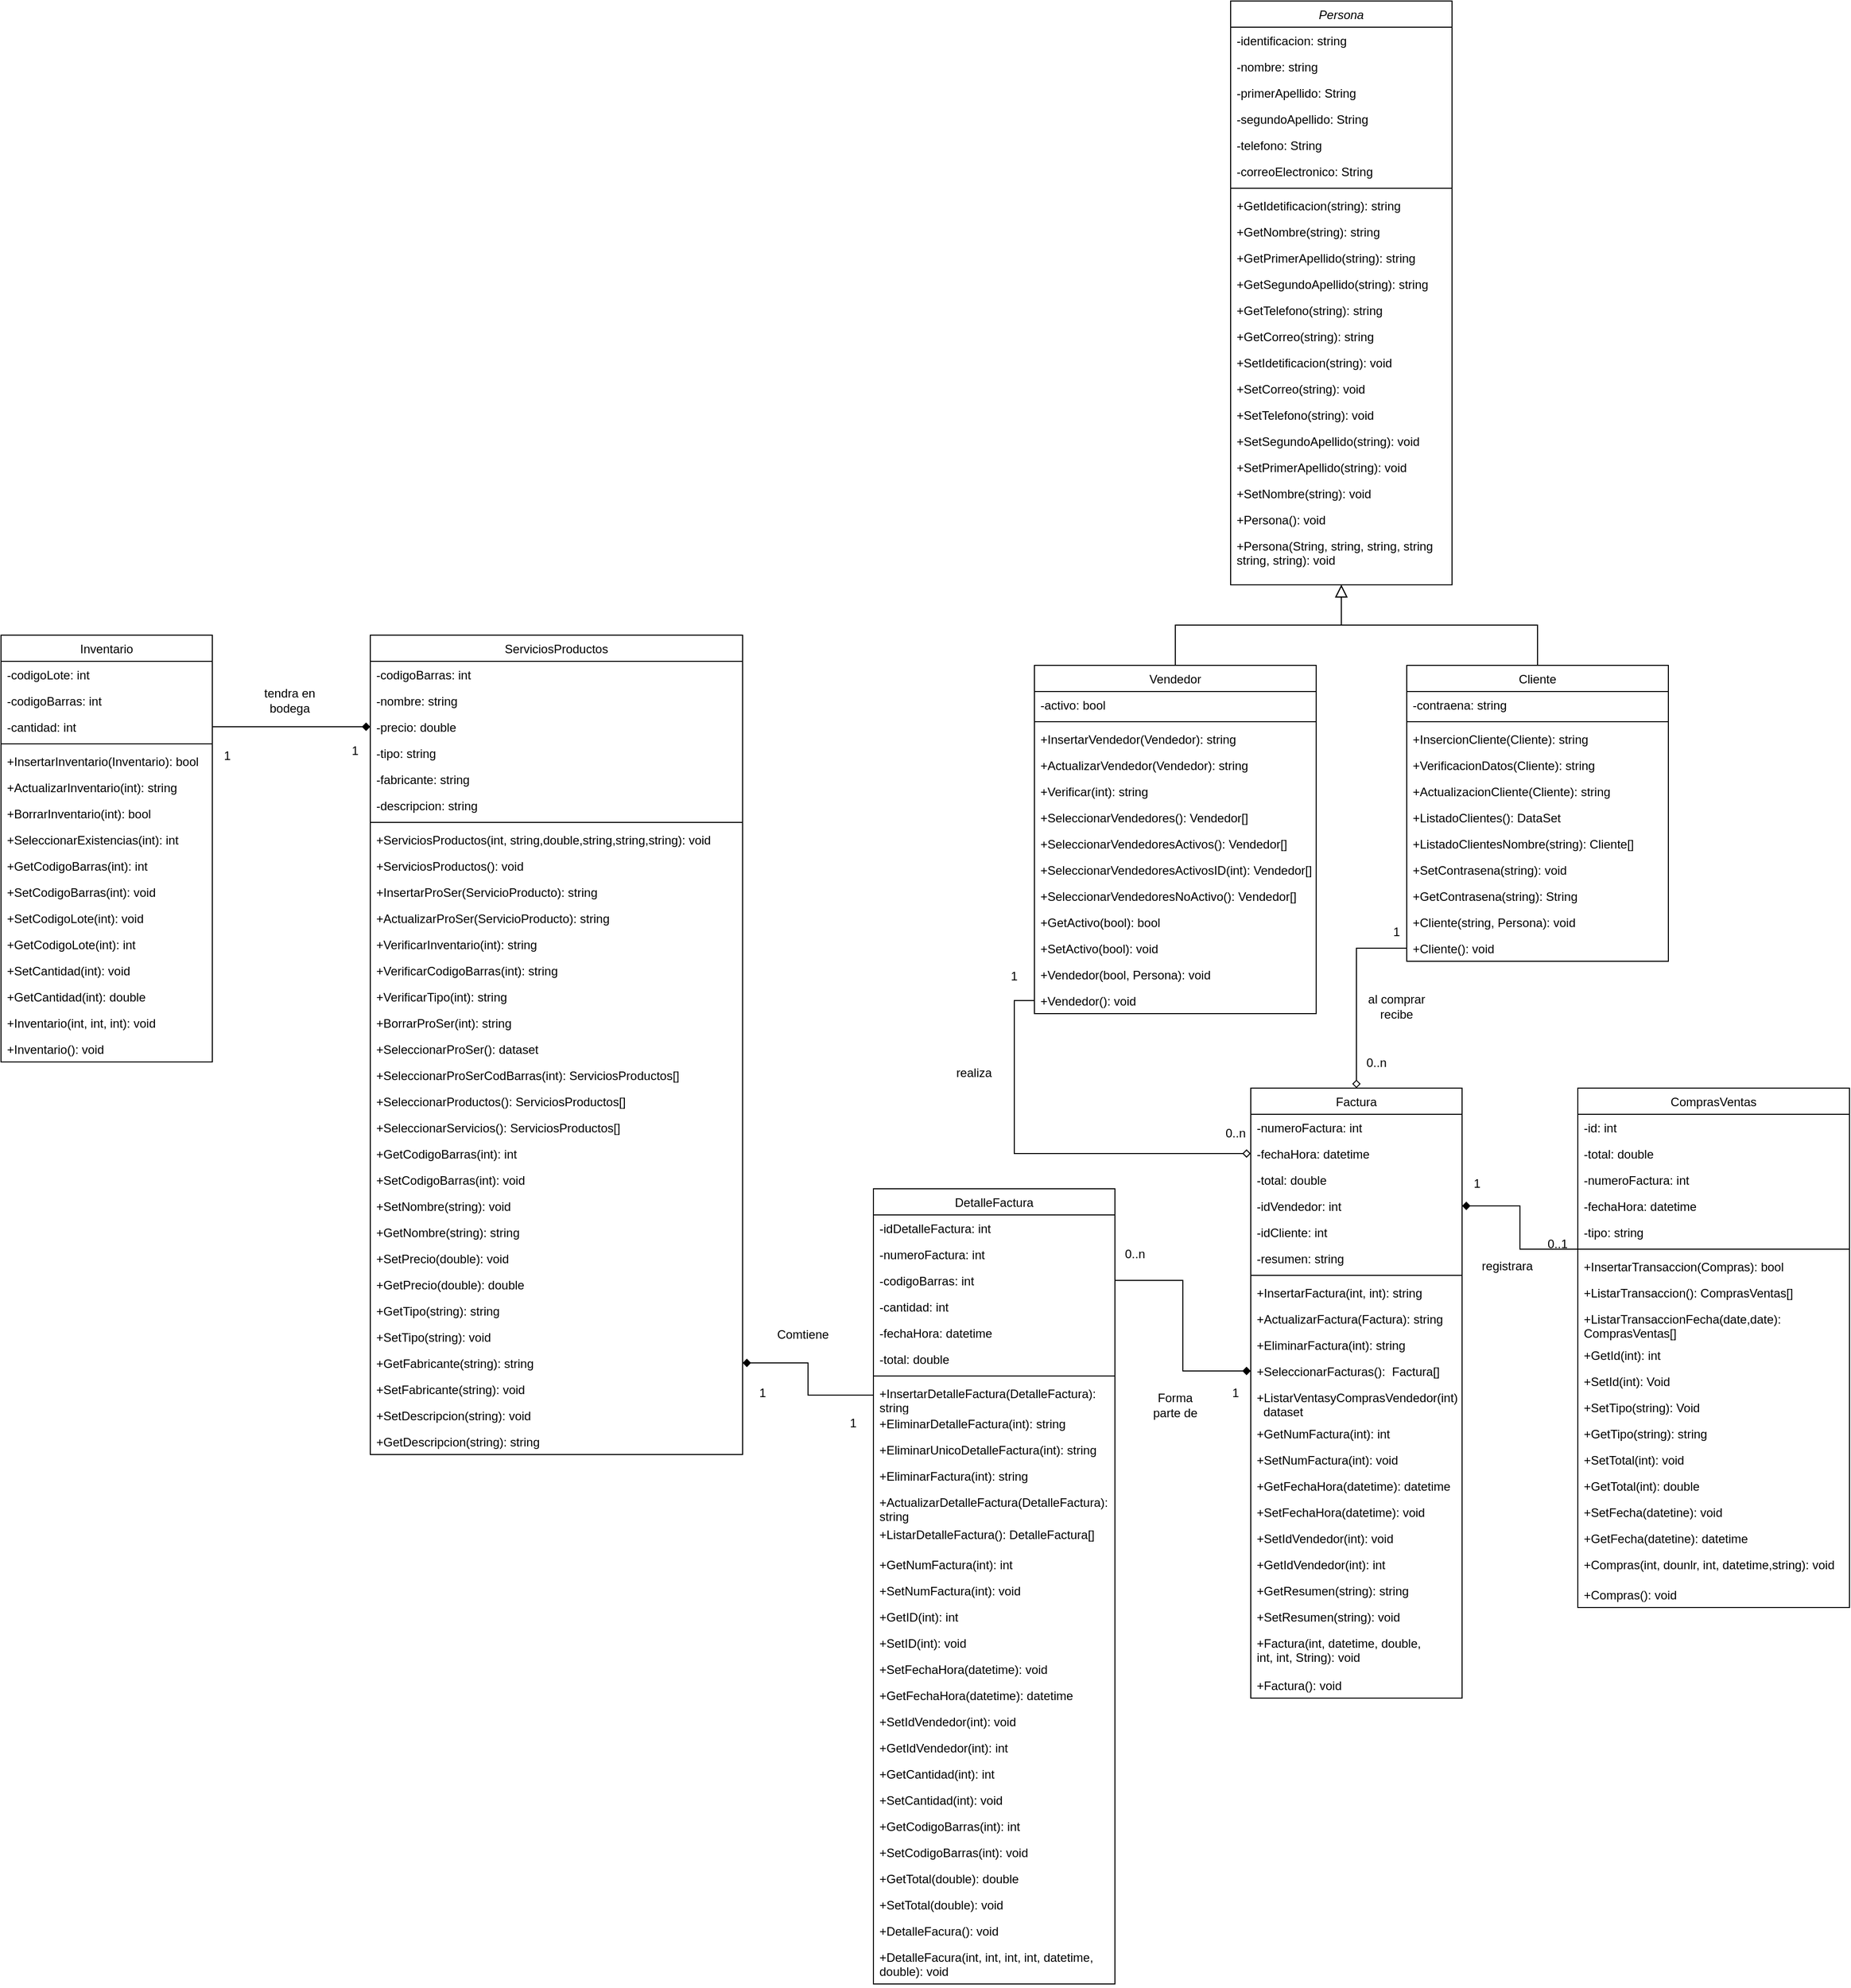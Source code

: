 <mxfile version="21.6.1" type="device" pages="3">
  <diagram id="C5RBs43oDa-KdzZeNtuy" name="Page-1">
    <mxGraphModel dx="2518" dy="1685" grid="1" gridSize="9" guides="1" tooltips="1" connect="1" arrows="1" fold="1" page="1" pageScale="1" pageWidth="827" pageHeight="1169" math="0" shadow="0">
      <root>
        <mxCell id="WIyWlLk6GJQsqaUBKTNV-0" />
        <mxCell id="WIyWlLk6GJQsqaUBKTNV-1" parent="WIyWlLk6GJQsqaUBKTNV-0" />
        <mxCell id="zkfFHV4jXpPFQw0GAbJ--0" value="Persona" style="swimlane;fontStyle=2;align=center;verticalAlign=top;childLayout=stackLayout;horizontal=1;startSize=26;horizontalStack=0;resizeParent=1;resizeLast=0;collapsible=1;marginBottom=0;rounded=0;shadow=0;strokeWidth=1;labelBackgroundColor=none;" parent="WIyWlLk6GJQsqaUBKTNV-1" vertex="1">
          <mxGeometry x="185" y="-180" width="220" height="580" as="geometry">
            <mxRectangle x="230" y="140" width="160" height="26" as="alternateBounds" />
          </mxGeometry>
        </mxCell>
        <mxCell id="NjfnUSqhLkWFAkTBVL9D-1" value="-identificacion: string" style="text;align=left;verticalAlign=top;spacingLeft=4;spacingRight=4;overflow=hidden;rotatable=0;points=[[0,0.5],[1,0.5]];portConstraint=eastwest;rounded=0;labelBackgroundColor=none;" parent="zkfFHV4jXpPFQw0GAbJ--0" vertex="1">
          <mxGeometry y="26" width="220" height="26" as="geometry" />
        </mxCell>
        <mxCell id="zkfFHV4jXpPFQw0GAbJ--1" value="-nombre: string" style="text;align=left;verticalAlign=top;spacingLeft=4;spacingRight=4;overflow=hidden;rotatable=0;points=[[0,0.5],[1,0.5]];portConstraint=eastwest;rounded=0;labelBackgroundColor=none;" parent="zkfFHV4jXpPFQw0GAbJ--0" vertex="1">
          <mxGeometry y="52" width="220" height="26" as="geometry" />
        </mxCell>
        <mxCell id="zkfFHV4jXpPFQw0GAbJ--2" value="-primerApellido: String" style="text;align=left;verticalAlign=top;spacingLeft=4;spacingRight=4;overflow=hidden;rotatable=0;points=[[0,0.5],[1,0.5]];portConstraint=eastwest;rounded=0;shadow=0;html=0;labelBackgroundColor=none;" parent="zkfFHV4jXpPFQw0GAbJ--0" vertex="1">
          <mxGeometry y="78" width="220" height="26" as="geometry" />
        </mxCell>
        <mxCell id="NjfnUSqhLkWFAkTBVL9D-0" value="-segundoApellido: String" style="text;align=left;verticalAlign=top;spacingLeft=4;spacingRight=4;overflow=hidden;rotatable=0;points=[[0,0.5],[1,0.5]];portConstraint=eastwest;rounded=0;shadow=0;html=0;labelBackgroundColor=none;" parent="zkfFHV4jXpPFQw0GAbJ--0" vertex="1">
          <mxGeometry y="104" width="220" height="26" as="geometry" />
        </mxCell>
        <mxCell id="NjfnUSqhLkWFAkTBVL9D-2" value="-telefono: String" style="text;align=left;verticalAlign=top;spacingLeft=4;spacingRight=4;overflow=hidden;rotatable=0;points=[[0,0.5],[1,0.5]];portConstraint=eastwest;rounded=0;shadow=0;html=0;labelBackgroundColor=none;" parent="zkfFHV4jXpPFQw0GAbJ--0" vertex="1">
          <mxGeometry y="130" width="220" height="26" as="geometry" />
        </mxCell>
        <mxCell id="zkfFHV4jXpPFQw0GAbJ--3" value="-correoElectronico: String" style="text;align=left;verticalAlign=top;spacingLeft=4;spacingRight=4;overflow=hidden;rotatable=0;points=[[0,0.5],[1,0.5]];portConstraint=eastwest;rounded=0;shadow=0;html=0;labelBackgroundColor=none;" parent="zkfFHV4jXpPFQw0GAbJ--0" vertex="1">
          <mxGeometry y="156" width="220" height="26" as="geometry" />
        </mxCell>
        <mxCell id="zkfFHV4jXpPFQw0GAbJ--4" value="" style="line;html=1;strokeWidth=1;align=left;verticalAlign=middle;spacingTop=-1;spacingLeft=3;spacingRight=3;rotatable=0;labelPosition=right;points=[];portConstraint=eastwest;rounded=0;labelBackgroundColor=none;" parent="zkfFHV4jXpPFQw0GAbJ--0" vertex="1">
          <mxGeometry y="182" width="220" height="8" as="geometry" />
        </mxCell>
        <mxCell id="NjfnUSqhLkWFAkTBVL9D-9" value="+GetIdetificacion(string): string" style="text;align=left;verticalAlign=top;spacingLeft=4;spacingRight=4;overflow=hidden;rotatable=0;points=[[0,0.5],[1,0.5]];portConstraint=eastwest;rounded=0;labelBackgroundColor=none;" parent="zkfFHV4jXpPFQw0GAbJ--0" vertex="1">
          <mxGeometry y="190" width="220" height="26" as="geometry" />
        </mxCell>
        <mxCell id="NjfnUSqhLkWFAkTBVL9D-10" value="+GetNombre(string): string" style="text;align=left;verticalAlign=top;spacingLeft=4;spacingRight=4;overflow=hidden;rotatable=0;points=[[0,0.5],[1,0.5]];portConstraint=eastwest;rounded=0;labelBackgroundColor=none;" parent="zkfFHV4jXpPFQw0GAbJ--0" vertex="1">
          <mxGeometry y="216" width="220" height="26" as="geometry" />
        </mxCell>
        <mxCell id="NjfnUSqhLkWFAkTBVL9D-11" value="+GetPrimerApellido(string): string" style="text;align=left;verticalAlign=top;spacingLeft=4;spacingRight=4;overflow=hidden;rotatable=0;points=[[0,0.5],[1,0.5]];portConstraint=eastwest;rounded=0;labelBackgroundColor=none;" parent="zkfFHV4jXpPFQw0GAbJ--0" vertex="1">
          <mxGeometry y="242" width="220" height="26" as="geometry" />
        </mxCell>
        <mxCell id="NjfnUSqhLkWFAkTBVL9D-12" value="+GetSegundoApellido(string): string" style="text;align=left;verticalAlign=top;spacingLeft=4;spacingRight=4;overflow=hidden;rotatable=0;points=[[0,0.5],[1,0.5]];portConstraint=eastwest;rounded=0;labelBackgroundColor=none;" parent="zkfFHV4jXpPFQw0GAbJ--0" vertex="1">
          <mxGeometry y="268" width="220" height="26" as="geometry" />
        </mxCell>
        <mxCell id="NjfnUSqhLkWFAkTBVL9D-13" value="+GetTelefono(string): string" style="text;align=left;verticalAlign=top;spacingLeft=4;spacingRight=4;overflow=hidden;rotatable=0;points=[[0,0.5],[1,0.5]];portConstraint=eastwest;rounded=0;labelBackgroundColor=none;" parent="zkfFHV4jXpPFQw0GAbJ--0" vertex="1">
          <mxGeometry y="294" width="220" height="26" as="geometry" />
        </mxCell>
        <mxCell id="NjfnUSqhLkWFAkTBVL9D-8" value="+GetCorreo(string): string" style="text;align=left;verticalAlign=top;spacingLeft=4;spacingRight=4;overflow=hidden;rotatable=0;points=[[0,0.5],[1,0.5]];portConstraint=eastwest;rounded=0;labelBackgroundColor=none;" parent="zkfFHV4jXpPFQw0GAbJ--0" vertex="1">
          <mxGeometry y="320" width="220" height="26" as="geometry" />
        </mxCell>
        <mxCell id="NjfnUSqhLkWFAkTBVL9D-14" value="+SetIdetificacion(string): void" style="text;align=left;verticalAlign=top;spacingLeft=4;spacingRight=4;overflow=hidden;rotatable=0;points=[[0,0.5],[1,0.5]];portConstraint=eastwest;rounded=0;labelBackgroundColor=none;" parent="zkfFHV4jXpPFQw0GAbJ--0" vertex="1">
          <mxGeometry y="346" width="220" height="26" as="geometry" />
        </mxCell>
        <mxCell id="NjfnUSqhLkWFAkTBVL9D-19" value="+SetCorreo(string): void" style="text;align=left;verticalAlign=top;spacingLeft=4;spacingRight=4;overflow=hidden;rotatable=0;points=[[0,0.5],[1,0.5]];portConstraint=eastwest;rounded=0;labelBackgroundColor=none;" parent="zkfFHV4jXpPFQw0GAbJ--0" vertex="1">
          <mxGeometry y="372" width="220" height="26" as="geometry" />
        </mxCell>
        <mxCell id="NjfnUSqhLkWFAkTBVL9D-18" value="+SetTelefono(string): void" style="text;align=left;verticalAlign=top;spacingLeft=4;spacingRight=4;overflow=hidden;rotatable=0;points=[[0,0.5],[1,0.5]];portConstraint=eastwest;rounded=0;labelBackgroundColor=none;" parent="zkfFHV4jXpPFQw0GAbJ--0" vertex="1">
          <mxGeometry y="398" width="220" height="26" as="geometry" />
        </mxCell>
        <mxCell id="NjfnUSqhLkWFAkTBVL9D-17" value="+SetSegundoApellido(string): void" style="text;align=left;verticalAlign=top;spacingLeft=4;spacingRight=4;overflow=hidden;rotatable=0;points=[[0,0.5],[1,0.5]];portConstraint=eastwest;rounded=0;labelBackgroundColor=none;" parent="zkfFHV4jXpPFQw0GAbJ--0" vertex="1">
          <mxGeometry y="424" width="220" height="26" as="geometry" />
        </mxCell>
        <mxCell id="NjfnUSqhLkWFAkTBVL9D-16" value="+SetPrimerApellido(string): void" style="text;align=left;verticalAlign=top;spacingLeft=4;spacingRight=4;overflow=hidden;rotatable=0;points=[[0,0.5],[1,0.5]];portConstraint=eastwest;rounded=0;labelBackgroundColor=none;" parent="zkfFHV4jXpPFQw0GAbJ--0" vertex="1">
          <mxGeometry y="450" width="220" height="26" as="geometry" />
        </mxCell>
        <mxCell id="NjfnUSqhLkWFAkTBVL9D-20" value="+SetNombre(string): void" style="text;align=left;verticalAlign=top;spacingLeft=4;spacingRight=4;overflow=hidden;rotatable=0;points=[[0,0.5],[1,0.5]];portConstraint=eastwest;rounded=0;labelBackgroundColor=none;" parent="zkfFHV4jXpPFQw0GAbJ--0" vertex="1">
          <mxGeometry y="476" width="220" height="26" as="geometry" />
        </mxCell>
        <mxCell id="NjfnUSqhLkWFAkTBVL9D-21" value="+Persona(): void" style="text;align=left;verticalAlign=top;spacingLeft=4;spacingRight=4;overflow=hidden;rotatable=0;points=[[0,0.5],[1,0.5]];portConstraint=eastwest;rounded=0;labelBackgroundColor=none;" parent="zkfFHV4jXpPFQw0GAbJ--0" vertex="1">
          <mxGeometry y="502" width="220" height="26" as="geometry" />
        </mxCell>
        <mxCell id="NjfnUSqhLkWFAkTBVL9D-15" value="+Persona(String, string, string, string&#xa;string, string): void" style="text;align=left;verticalAlign=top;spacingLeft=4;spacingRight=4;overflow=hidden;rotatable=0;points=[[0,0.5],[1,0.5]];portConstraint=eastwest;rounded=0;labelBackgroundColor=none;" parent="zkfFHV4jXpPFQw0GAbJ--0" vertex="1">
          <mxGeometry y="528" width="220" height="42" as="geometry" />
        </mxCell>
        <mxCell id="zkfFHV4jXpPFQw0GAbJ--6" value="Vendedor" style="swimlane;fontStyle=0;align=center;verticalAlign=top;childLayout=stackLayout;horizontal=1;startSize=26;horizontalStack=0;resizeParent=1;resizeLast=0;collapsible=1;marginBottom=0;rounded=0;shadow=0;strokeWidth=1;labelBackgroundColor=none;" parent="WIyWlLk6GJQsqaUBKTNV-1" vertex="1">
          <mxGeometry x="-10" y="480" width="280" height="346" as="geometry">
            <mxRectangle x="130" y="380" width="160" height="26" as="alternateBounds" />
          </mxGeometry>
        </mxCell>
        <mxCell id="zkfFHV4jXpPFQw0GAbJ--7" value="-activo: bool" style="text;align=left;verticalAlign=top;spacingLeft=4;spacingRight=4;overflow=hidden;rotatable=0;points=[[0,0.5],[1,0.5]];portConstraint=eastwest;rounded=0;labelBackgroundColor=none;" parent="zkfFHV4jXpPFQw0GAbJ--6" vertex="1">
          <mxGeometry y="26" width="280" height="26" as="geometry" />
        </mxCell>
        <mxCell id="zkfFHV4jXpPFQw0GAbJ--9" value="" style="line;html=1;strokeWidth=1;align=left;verticalAlign=middle;spacingTop=-1;spacingLeft=3;spacingRight=3;rotatable=0;labelPosition=right;points=[];portConstraint=eastwest;rounded=0;labelBackgroundColor=none;" parent="zkfFHV4jXpPFQw0GAbJ--6" vertex="1">
          <mxGeometry y="52" width="280" height="8" as="geometry" />
        </mxCell>
        <mxCell id="NjfnUSqhLkWFAkTBVL9D-26" value="+InsertarVendedor(Vendedor): string" style="text;align=left;verticalAlign=top;spacingLeft=4;spacingRight=4;overflow=hidden;rotatable=0;points=[[0,0.5],[1,0.5]];portConstraint=eastwest;rounded=0;labelBackgroundColor=none;" parent="zkfFHV4jXpPFQw0GAbJ--6" vertex="1">
          <mxGeometry y="60" width="280" height="26" as="geometry" />
        </mxCell>
        <mxCell id="NjfnUSqhLkWFAkTBVL9D-27" value="+ActualizarVendedor(Vendedor): string" style="text;align=left;verticalAlign=top;spacingLeft=4;spacingRight=4;overflow=hidden;rotatable=0;points=[[0,0.5],[1,0.5]];portConstraint=eastwest;rounded=0;labelBackgroundColor=none;" parent="zkfFHV4jXpPFQw0GAbJ--6" vertex="1">
          <mxGeometry y="86" width="280" height="26" as="geometry" />
        </mxCell>
        <mxCell id="NjfnUSqhLkWFAkTBVL9D-28" value="+Verificar(int): string" style="text;align=left;verticalAlign=top;spacingLeft=4;spacingRight=4;overflow=hidden;rotatable=0;points=[[0,0.5],[1,0.5]];portConstraint=eastwest;rounded=0;labelBackgroundColor=none;" parent="zkfFHV4jXpPFQw0GAbJ--6" vertex="1">
          <mxGeometry y="112" width="280" height="26" as="geometry" />
        </mxCell>
        <mxCell id="NjfnUSqhLkWFAkTBVL9D-29" value="+SeleccionarVendedores(): Vendedor[]" style="text;align=left;verticalAlign=top;spacingLeft=4;spacingRight=4;overflow=hidden;rotatable=0;points=[[0,0.5],[1,0.5]];portConstraint=eastwest;rounded=0;labelBackgroundColor=none;" parent="zkfFHV4jXpPFQw0GAbJ--6" vertex="1">
          <mxGeometry y="138" width="280" height="26" as="geometry" />
        </mxCell>
        <mxCell id="NjfnUSqhLkWFAkTBVL9D-30" value="+SeleccionarVendedoresActivos(): Vendedor[]" style="text;align=left;verticalAlign=top;spacingLeft=4;spacingRight=4;overflow=hidden;rotatable=0;points=[[0,0.5],[1,0.5]];portConstraint=eastwest;rounded=0;labelBackgroundColor=none;" parent="zkfFHV4jXpPFQw0GAbJ--6" vertex="1">
          <mxGeometry y="164" width="280" height="26" as="geometry" />
        </mxCell>
        <mxCell id="NjfnUSqhLkWFAkTBVL9D-31" value="+SeleccionarVendedoresActivosID(int): Vendedor[]" style="text;align=left;verticalAlign=top;spacingLeft=4;spacingRight=4;overflow=hidden;rotatable=0;points=[[0,0.5],[1,0.5]];portConstraint=eastwest;rounded=0;labelBackgroundColor=none;" parent="zkfFHV4jXpPFQw0GAbJ--6" vertex="1">
          <mxGeometry y="190" width="280" height="26" as="geometry" />
        </mxCell>
        <mxCell id="NjfnUSqhLkWFAkTBVL9D-32" value="+SeleccionarVendedoresNoActivo(): Vendedor[]" style="text;align=left;verticalAlign=top;spacingLeft=4;spacingRight=4;overflow=hidden;rotatable=0;points=[[0,0.5],[1,0.5]];portConstraint=eastwest;rounded=0;labelBackgroundColor=none;" parent="zkfFHV4jXpPFQw0GAbJ--6" vertex="1">
          <mxGeometry y="216" width="280" height="26" as="geometry" />
        </mxCell>
        <mxCell id="NjfnUSqhLkWFAkTBVL9D-33" value="+GetActivo(bool): bool" style="text;align=left;verticalAlign=top;spacingLeft=4;spacingRight=4;overflow=hidden;rotatable=0;points=[[0,0.5],[1,0.5]];portConstraint=eastwest;rounded=0;labelBackgroundColor=none;" parent="zkfFHV4jXpPFQw0GAbJ--6" vertex="1">
          <mxGeometry y="242" width="280" height="26" as="geometry" />
        </mxCell>
        <mxCell id="NjfnUSqhLkWFAkTBVL9D-34" value="+SetActivo(bool): void" style="text;align=left;verticalAlign=top;spacingLeft=4;spacingRight=4;overflow=hidden;rotatable=0;points=[[0,0.5],[1,0.5]];portConstraint=eastwest;rounded=0;labelBackgroundColor=none;" parent="zkfFHV4jXpPFQw0GAbJ--6" vertex="1">
          <mxGeometry y="268" width="280" height="26" as="geometry" />
        </mxCell>
        <mxCell id="NjfnUSqhLkWFAkTBVL9D-35" value="+Vendedor(bool, Persona): void" style="text;align=left;verticalAlign=top;spacingLeft=4;spacingRight=4;overflow=hidden;rotatable=0;points=[[0,0.5],[1,0.5]];portConstraint=eastwest;rounded=0;labelBackgroundColor=none;" parent="zkfFHV4jXpPFQw0GAbJ--6" vertex="1">
          <mxGeometry y="294" width="280" height="26" as="geometry" />
        </mxCell>
        <mxCell id="zkfFHV4jXpPFQw0GAbJ--11" value="+Vendedor(): void" style="text;align=left;verticalAlign=top;spacingLeft=4;spacingRight=4;overflow=hidden;rotatable=0;points=[[0,0.5],[1,0.5]];portConstraint=eastwest;rounded=0;labelBackgroundColor=none;" parent="zkfFHV4jXpPFQw0GAbJ--6" vertex="1">
          <mxGeometry y="320" width="280" height="26" as="geometry" />
        </mxCell>
        <mxCell id="zkfFHV4jXpPFQw0GAbJ--12" value="" style="endArrow=block;endSize=10;endFill=0;shadow=0;strokeWidth=1;rounded=0;edgeStyle=elbowEdgeStyle;elbow=vertical;labelBackgroundColor=none;fontColor=default;" parent="WIyWlLk6GJQsqaUBKTNV-1" source="zkfFHV4jXpPFQw0GAbJ--6" target="zkfFHV4jXpPFQw0GAbJ--0" edge="1">
          <mxGeometry width="160" relative="1" as="geometry">
            <mxPoint x="200" y="203" as="sourcePoint" />
            <mxPoint x="200" y="203" as="targetPoint" />
          </mxGeometry>
        </mxCell>
        <mxCell id="zkfFHV4jXpPFQw0GAbJ--13" value="Cliente" style="swimlane;fontStyle=0;align=center;verticalAlign=top;childLayout=stackLayout;horizontal=1;startSize=26;horizontalStack=0;resizeParent=1;resizeLast=0;collapsible=1;marginBottom=0;rounded=0;shadow=0;strokeWidth=1;labelBackgroundColor=none;" parent="WIyWlLk6GJQsqaUBKTNV-1" vertex="1">
          <mxGeometry x="360" y="480" width="260" height="294" as="geometry">
            <mxRectangle x="340" y="380" width="170" height="26" as="alternateBounds" />
          </mxGeometry>
        </mxCell>
        <mxCell id="zkfFHV4jXpPFQw0GAbJ--14" value="-contraena: string" style="text;align=left;verticalAlign=top;spacingLeft=4;spacingRight=4;overflow=hidden;rotatable=0;points=[[0,0.5],[1,0.5]];portConstraint=eastwest;rounded=0;labelBackgroundColor=none;" parent="zkfFHV4jXpPFQw0GAbJ--13" vertex="1">
          <mxGeometry y="26" width="260" height="26" as="geometry" />
        </mxCell>
        <mxCell id="zkfFHV4jXpPFQw0GAbJ--15" value="" style="line;html=1;strokeWidth=1;align=left;verticalAlign=middle;spacingTop=-1;spacingLeft=3;spacingRight=3;rotatable=0;labelPosition=right;points=[];portConstraint=eastwest;rounded=0;labelBackgroundColor=none;" parent="zkfFHV4jXpPFQw0GAbJ--13" vertex="1">
          <mxGeometry y="52" width="260" height="8" as="geometry" />
        </mxCell>
        <mxCell id="NjfnUSqhLkWFAkTBVL9D-3" value="+InsercionCliente(Cliente): string" style="text;align=left;verticalAlign=top;spacingLeft=4;spacingRight=4;overflow=hidden;rotatable=0;points=[[0,0.5],[1,0.5]];portConstraint=eastwest;rounded=0;labelBackgroundColor=none;" parent="zkfFHV4jXpPFQw0GAbJ--13" vertex="1">
          <mxGeometry y="60" width="260" height="26" as="geometry" />
        </mxCell>
        <mxCell id="NjfnUSqhLkWFAkTBVL9D-4" value="+VerificacionDatos(Cliente): string" style="text;align=left;verticalAlign=top;spacingLeft=4;spacingRight=4;overflow=hidden;rotatable=0;points=[[0,0.5],[1,0.5]];portConstraint=eastwest;rounded=0;labelBackgroundColor=none;" parent="zkfFHV4jXpPFQw0GAbJ--13" vertex="1">
          <mxGeometry y="86" width="260" height="26" as="geometry" />
        </mxCell>
        <mxCell id="NjfnUSqhLkWFAkTBVL9D-5" value="+ActualizacionCliente(Cliente): string" style="text;align=left;verticalAlign=top;spacingLeft=4;spacingRight=4;overflow=hidden;rotatable=0;points=[[0,0.5],[1,0.5]];portConstraint=eastwest;rounded=0;labelBackgroundColor=none;" parent="zkfFHV4jXpPFQw0GAbJ--13" vertex="1">
          <mxGeometry y="112" width="260" height="26" as="geometry" />
        </mxCell>
        <mxCell id="NjfnUSqhLkWFAkTBVL9D-6" value="+ListadoClientes(): DataSet" style="text;align=left;verticalAlign=top;spacingLeft=4;spacingRight=4;overflow=hidden;rotatable=0;points=[[0,0.5],[1,0.5]];portConstraint=eastwest;rounded=0;labelBackgroundColor=none;" parent="zkfFHV4jXpPFQw0GAbJ--13" vertex="1">
          <mxGeometry y="138" width="260" height="26" as="geometry" />
        </mxCell>
        <mxCell id="NjfnUSqhLkWFAkTBVL9D-7" value="+ListadoClientesNombre(string): Cliente[]" style="text;align=left;verticalAlign=top;spacingLeft=4;spacingRight=4;overflow=hidden;rotatable=0;points=[[0,0.5],[1,0.5]];portConstraint=eastwest;rounded=0;labelBackgroundColor=none;" parent="zkfFHV4jXpPFQw0GAbJ--13" vertex="1">
          <mxGeometry y="164" width="260" height="26" as="geometry" />
        </mxCell>
        <mxCell id="NjfnUSqhLkWFAkTBVL9D-22" value="+SetContrasena(string): void" style="text;align=left;verticalAlign=top;spacingLeft=4;spacingRight=4;overflow=hidden;rotatable=0;points=[[0,0.5],[1,0.5]];portConstraint=eastwest;rounded=0;labelBackgroundColor=none;" parent="zkfFHV4jXpPFQw0GAbJ--13" vertex="1">
          <mxGeometry y="190" width="260" height="26" as="geometry" />
        </mxCell>
        <mxCell id="NjfnUSqhLkWFAkTBVL9D-23" value="+GetContrasena(string): String" style="text;align=left;verticalAlign=top;spacingLeft=4;spacingRight=4;overflow=hidden;rotatable=0;points=[[0,0.5],[1,0.5]];portConstraint=eastwest;rounded=0;labelBackgroundColor=none;" parent="zkfFHV4jXpPFQw0GAbJ--13" vertex="1">
          <mxGeometry y="216" width="260" height="26" as="geometry" />
        </mxCell>
        <mxCell id="NjfnUSqhLkWFAkTBVL9D-24" value="+Cliente(string, Persona): void" style="text;align=left;verticalAlign=top;spacingLeft=4;spacingRight=4;overflow=hidden;rotatable=0;points=[[0,0.5],[1,0.5]];portConstraint=eastwest;rounded=0;labelBackgroundColor=none;" parent="zkfFHV4jXpPFQw0GAbJ--13" vertex="1">
          <mxGeometry y="242" width="260" height="26" as="geometry" />
        </mxCell>
        <mxCell id="NjfnUSqhLkWFAkTBVL9D-25" value="+Cliente(): void" style="text;align=left;verticalAlign=top;spacingLeft=4;spacingRight=4;overflow=hidden;rotatable=0;points=[[0,0.5],[1,0.5]];portConstraint=eastwest;rounded=0;labelBackgroundColor=none;" parent="zkfFHV4jXpPFQw0GAbJ--13" vertex="1">
          <mxGeometry y="268" width="260" height="26" as="geometry" />
        </mxCell>
        <mxCell id="zkfFHV4jXpPFQw0GAbJ--16" value="" style="endArrow=block;endSize=10;endFill=0;shadow=0;strokeWidth=1;rounded=0;edgeStyle=elbowEdgeStyle;elbow=vertical;labelBackgroundColor=none;fontColor=default;" parent="WIyWlLk6GJQsqaUBKTNV-1" source="zkfFHV4jXpPFQw0GAbJ--13" target="zkfFHV4jXpPFQw0GAbJ--0" edge="1">
          <mxGeometry width="160" relative="1" as="geometry">
            <mxPoint x="210" y="373" as="sourcePoint" />
            <mxPoint x="310" y="271" as="targetPoint" />
          </mxGeometry>
        </mxCell>
        <mxCell id="zkfFHV4jXpPFQw0GAbJ--17" value="ServiciosProductos" style="swimlane;fontStyle=0;align=center;verticalAlign=top;childLayout=stackLayout;horizontal=1;startSize=26;horizontalStack=0;resizeParent=1;resizeLast=0;collapsible=1;marginBottom=0;rounded=0;shadow=0;strokeWidth=1;labelBackgroundColor=none;" parent="WIyWlLk6GJQsqaUBKTNV-1" vertex="1">
          <mxGeometry x="-670" y="450" width="370" height="814" as="geometry">
            <mxRectangle x="550" y="140" width="160" height="26" as="alternateBounds" />
          </mxGeometry>
        </mxCell>
        <mxCell id="zkfFHV4jXpPFQw0GAbJ--18" value="-codigoBarras: int" style="text;align=left;verticalAlign=top;spacingLeft=4;spacingRight=4;overflow=hidden;rotatable=0;points=[[0,0.5],[1,0.5]];portConstraint=eastwest;rounded=0;labelBackgroundColor=none;" parent="zkfFHV4jXpPFQw0GAbJ--17" vertex="1">
          <mxGeometry y="26" width="370" height="26" as="geometry" />
        </mxCell>
        <mxCell id="zkfFHV4jXpPFQw0GAbJ--19" value="-nombre: string" style="text;align=left;verticalAlign=top;spacingLeft=4;spacingRight=4;overflow=hidden;rotatable=0;points=[[0,0.5],[1,0.5]];portConstraint=eastwest;rounded=0;shadow=0;html=0;labelBackgroundColor=none;" parent="zkfFHV4jXpPFQw0GAbJ--17" vertex="1">
          <mxGeometry y="52" width="370" height="26" as="geometry" />
        </mxCell>
        <mxCell id="zkfFHV4jXpPFQw0GAbJ--20" value="-precio: double" style="text;align=left;verticalAlign=top;spacingLeft=4;spacingRight=4;overflow=hidden;rotatable=0;points=[[0,0.5],[1,0.5]];portConstraint=eastwest;rounded=0;shadow=0;html=0;labelBackgroundColor=none;" parent="zkfFHV4jXpPFQw0GAbJ--17" vertex="1">
          <mxGeometry y="78" width="370" height="26" as="geometry" />
        </mxCell>
        <mxCell id="NjfnUSqhLkWFAkTBVL9D-36" value="-tipo: string" style="text;align=left;verticalAlign=top;spacingLeft=4;spacingRight=4;overflow=hidden;rotatable=0;points=[[0,0.5],[1,0.5]];portConstraint=eastwest;rounded=0;shadow=0;html=0;labelBackgroundColor=none;" parent="zkfFHV4jXpPFQw0GAbJ--17" vertex="1">
          <mxGeometry y="104" width="370" height="26" as="geometry" />
        </mxCell>
        <mxCell id="zkfFHV4jXpPFQw0GAbJ--21" value="-fabricante: string" style="text;align=left;verticalAlign=top;spacingLeft=4;spacingRight=4;overflow=hidden;rotatable=0;points=[[0,0.5],[1,0.5]];portConstraint=eastwest;rounded=0;shadow=0;html=0;labelBackgroundColor=none;" parent="zkfFHV4jXpPFQw0GAbJ--17" vertex="1">
          <mxGeometry y="130" width="370" height="26" as="geometry" />
        </mxCell>
        <mxCell id="zkfFHV4jXpPFQw0GAbJ--22" value="-descripcion: string" style="text;align=left;verticalAlign=top;spacingLeft=4;spacingRight=4;overflow=hidden;rotatable=0;points=[[0,0.5],[1,0.5]];portConstraint=eastwest;rounded=0;shadow=0;html=0;labelBackgroundColor=none;" parent="zkfFHV4jXpPFQw0GAbJ--17" vertex="1">
          <mxGeometry y="156" width="370" height="26" as="geometry" />
        </mxCell>
        <mxCell id="zkfFHV4jXpPFQw0GAbJ--23" value="" style="line;html=1;strokeWidth=1;align=left;verticalAlign=middle;spacingTop=-1;spacingLeft=3;spacingRight=3;rotatable=0;labelPosition=right;points=[];portConstraint=eastwest;rounded=0;labelBackgroundColor=none;" parent="zkfFHV4jXpPFQw0GAbJ--17" vertex="1">
          <mxGeometry y="182" width="370" height="8" as="geometry" />
        </mxCell>
        <mxCell id="NjfnUSqhLkWFAkTBVL9D-91" value="+ServiciosProductos(int, string,double,string,string,string): void" style="text;align=left;verticalAlign=top;spacingLeft=4;spacingRight=4;overflow=hidden;rotatable=0;points=[[0,0.5],[1,0.5]];portConstraint=eastwest;rounded=0;labelBackgroundColor=none;" parent="zkfFHV4jXpPFQw0GAbJ--17" vertex="1">
          <mxGeometry y="190" width="370" height="26" as="geometry" />
        </mxCell>
        <mxCell id="NjfnUSqhLkWFAkTBVL9D-90" value="+ServiciosProductos(): void" style="text;align=left;verticalAlign=top;spacingLeft=4;spacingRight=4;overflow=hidden;rotatable=0;points=[[0,0.5],[1,0.5]];portConstraint=eastwest;rounded=0;labelBackgroundColor=none;" parent="zkfFHV4jXpPFQw0GAbJ--17" vertex="1">
          <mxGeometry y="216" width="370" height="26" as="geometry" />
        </mxCell>
        <mxCell id="zkfFHV4jXpPFQw0GAbJ--24" value="+InsertarProSer(ServicioProducto): string" style="text;align=left;verticalAlign=top;spacingLeft=4;spacingRight=4;overflow=hidden;rotatable=0;points=[[0,0.5],[1,0.5]];portConstraint=eastwest;rounded=0;labelBackgroundColor=none;" parent="zkfFHV4jXpPFQw0GAbJ--17" vertex="1">
          <mxGeometry y="242" width="370" height="26" as="geometry" />
        </mxCell>
        <mxCell id="NjfnUSqhLkWFAkTBVL9D-37" value="+ActualizarProSer(ServicioProducto): string" style="text;align=left;verticalAlign=top;spacingLeft=4;spacingRight=4;overflow=hidden;rotatable=0;points=[[0,0.5],[1,0.5]];portConstraint=eastwest;rounded=0;labelBackgroundColor=none;" parent="zkfFHV4jXpPFQw0GAbJ--17" vertex="1">
          <mxGeometry y="268" width="370" height="26" as="geometry" />
        </mxCell>
        <mxCell id="NjfnUSqhLkWFAkTBVL9D-38" value="+VerificarInventario(int): string" style="text;align=left;verticalAlign=top;spacingLeft=4;spacingRight=4;overflow=hidden;rotatable=0;points=[[0,0.5],[1,0.5]];portConstraint=eastwest;rounded=0;labelBackgroundColor=none;" parent="zkfFHV4jXpPFQw0GAbJ--17" vertex="1">
          <mxGeometry y="294" width="370" height="26" as="geometry" />
        </mxCell>
        <mxCell id="NjfnUSqhLkWFAkTBVL9D-49" value="+VerificarCodigoBarras(int): string" style="text;align=left;verticalAlign=top;spacingLeft=4;spacingRight=4;overflow=hidden;rotatable=0;points=[[0,0.5],[1,0.5]];portConstraint=eastwest;rounded=0;labelBackgroundColor=none;" parent="zkfFHV4jXpPFQw0GAbJ--17" vertex="1">
          <mxGeometry y="320" width="370" height="26" as="geometry" />
        </mxCell>
        <mxCell id="NjfnUSqhLkWFAkTBVL9D-39" value="+VerificarTipo(int): string" style="text;align=left;verticalAlign=top;spacingLeft=4;spacingRight=4;overflow=hidden;rotatable=0;points=[[0,0.5],[1,0.5]];portConstraint=eastwest;rounded=0;labelBackgroundColor=none;" parent="zkfFHV4jXpPFQw0GAbJ--17" vertex="1">
          <mxGeometry y="346" width="370" height="26" as="geometry" />
        </mxCell>
        <mxCell id="NjfnUSqhLkWFAkTBVL9D-40" value="+BorrarProSer(int): string" style="text;align=left;verticalAlign=top;spacingLeft=4;spacingRight=4;overflow=hidden;rotatable=0;points=[[0,0.5],[1,0.5]];portConstraint=eastwest;rounded=0;labelBackgroundColor=none;" parent="zkfFHV4jXpPFQw0GAbJ--17" vertex="1">
          <mxGeometry y="372" width="370" height="26" as="geometry" />
        </mxCell>
        <mxCell id="NjfnUSqhLkWFAkTBVL9D-41" value="+SeleccionarProSer(): dataset" style="text;align=left;verticalAlign=top;spacingLeft=4;spacingRight=4;overflow=hidden;rotatable=0;points=[[0,0.5],[1,0.5]];portConstraint=eastwest;rounded=0;labelBackgroundColor=none;" parent="zkfFHV4jXpPFQw0GAbJ--17" vertex="1">
          <mxGeometry y="398" width="370" height="26" as="geometry" />
        </mxCell>
        <mxCell id="NjfnUSqhLkWFAkTBVL9D-42" value="+SeleccionarProSerCodBarras(int): ServiciosProductos[]" style="text;align=left;verticalAlign=top;spacingLeft=4;spacingRight=4;overflow=hidden;rotatable=0;points=[[0,0.5],[1,0.5]];portConstraint=eastwest;rounded=0;labelBackgroundColor=none;" parent="zkfFHV4jXpPFQw0GAbJ--17" vertex="1">
          <mxGeometry y="424" width="370" height="26" as="geometry" />
        </mxCell>
        <mxCell id="NjfnUSqhLkWFAkTBVL9D-43" value="+SeleccionarProductos(): ServiciosProductos[]" style="text;align=left;verticalAlign=top;spacingLeft=4;spacingRight=4;overflow=hidden;rotatable=0;points=[[0,0.5],[1,0.5]];portConstraint=eastwest;rounded=0;labelBackgroundColor=none;" parent="zkfFHV4jXpPFQw0GAbJ--17" vertex="1">
          <mxGeometry y="450" width="370" height="26" as="geometry" />
        </mxCell>
        <mxCell id="NjfnUSqhLkWFAkTBVL9D-44" value="+SeleccionarServicios(): ServiciosProductos[]" style="text;align=left;verticalAlign=top;spacingLeft=4;spacingRight=4;overflow=hidden;rotatable=0;points=[[0,0.5],[1,0.5]];portConstraint=eastwest;rounded=0;labelBackgroundColor=none;" parent="zkfFHV4jXpPFQw0GAbJ--17" vertex="1">
          <mxGeometry y="476" width="370" height="26" as="geometry" />
        </mxCell>
        <mxCell id="NjfnUSqhLkWFAkTBVL9D-45" value="+GetCodigoBarras(int): int" style="text;align=left;verticalAlign=top;spacingLeft=4;spacingRight=4;overflow=hidden;rotatable=0;points=[[0,0.5],[1,0.5]];portConstraint=eastwest;rounded=0;labelBackgroundColor=none;" parent="zkfFHV4jXpPFQw0GAbJ--17" vertex="1">
          <mxGeometry y="502" width="370" height="26" as="geometry" />
        </mxCell>
        <mxCell id="NjfnUSqhLkWFAkTBVL9D-46" value="+SetCodigoBarras(int): void" style="text;align=left;verticalAlign=top;spacingLeft=4;spacingRight=4;overflow=hidden;rotatable=0;points=[[0,0.5],[1,0.5]];portConstraint=eastwest;rounded=0;labelBackgroundColor=none;" parent="zkfFHV4jXpPFQw0GAbJ--17" vertex="1">
          <mxGeometry y="528" width="370" height="26" as="geometry" />
        </mxCell>
        <mxCell id="NjfnUSqhLkWFAkTBVL9D-47" value="+SetNombre(string): void" style="text;align=left;verticalAlign=top;spacingLeft=4;spacingRight=4;overflow=hidden;rotatable=0;points=[[0,0.5],[1,0.5]];portConstraint=eastwest;rounded=0;labelBackgroundColor=none;" parent="zkfFHV4jXpPFQw0GAbJ--17" vertex="1">
          <mxGeometry y="554" width="370" height="26" as="geometry" />
        </mxCell>
        <mxCell id="NjfnUSqhLkWFAkTBVL9D-51" value="+GetNombre(string): string" style="text;align=left;verticalAlign=top;spacingLeft=4;spacingRight=4;overflow=hidden;rotatable=0;points=[[0,0.5],[1,0.5]];portConstraint=eastwest;rounded=0;labelBackgroundColor=none;" parent="zkfFHV4jXpPFQw0GAbJ--17" vertex="1">
          <mxGeometry y="580" width="370" height="26" as="geometry" />
        </mxCell>
        <mxCell id="NjfnUSqhLkWFAkTBVL9D-50" value="+SetPrecio(double): void" style="text;align=left;verticalAlign=top;spacingLeft=4;spacingRight=4;overflow=hidden;rotatable=0;points=[[0,0.5],[1,0.5]];portConstraint=eastwest;rounded=0;labelBackgroundColor=none;" parent="zkfFHV4jXpPFQw0GAbJ--17" vertex="1">
          <mxGeometry y="606" width="370" height="26" as="geometry" />
        </mxCell>
        <mxCell id="NjfnUSqhLkWFAkTBVL9D-52" value="+GetPrecio(double): double" style="text;align=left;verticalAlign=top;spacingLeft=4;spacingRight=4;overflow=hidden;rotatable=0;points=[[0,0.5],[1,0.5]];portConstraint=eastwest;rounded=0;labelBackgroundColor=none;" parent="zkfFHV4jXpPFQw0GAbJ--17" vertex="1">
          <mxGeometry y="632" width="370" height="26" as="geometry" />
        </mxCell>
        <mxCell id="NjfnUSqhLkWFAkTBVL9D-48" value="+GetTipo(string): string" style="text;align=left;verticalAlign=top;spacingLeft=4;spacingRight=4;overflow=hidden;rotatable=0;points=[[0,0.5],[1,0.5]];portConstraint=eastwest;rounded=0;labelBackgroundColor=none;" parent="zkfFHV4jXpPFQw0GAbJ--17" vertex="1">
          <mxGeometry y="658" width="370" height="26" as="geometry" />
        </mxCell>
        <mxCell id="NjfnUSqhLkWFAkTBVL9D-53" value="+SetTipo(string): void" style="text;align=left;verticalAlign=top;spacingLeft=4;spacingRight=4;overflow=hidden;rotatable=0;points=[[0,0.5],[1,0.5]];portConstraint=eastwest;rounded=0;labelBackgroundColor=none;" parent="zkfFHV4jXpPFQw0GAbJ--17" vertex="1">
          <mxGeometry y="684" width="370" height="26" as="geometry" />
        </mxCell>
        <mxCell id="NjfnUSqhLkWFAkTBVL9D-54" value="+GetFabricante(string): string" style="text;align=left;verticalAlign=top;spacingLeft=4;spacingRight=4;overflow=hidden;rotatable=0;points=[[0,0.5],[1,0.5]];portConstraint=eastwest;rounded=0;labelBackgroundColor=none;" parent="zkfFHV4jXpPFQw0GAbJ--17" vertex="1">
          <mxGeometry y="710" width="370" height="26" as="geometry" />
        </mxCell>
        <mxCell id="NjfnUSqhLkWFAkTBVL9D-55" value="+SetFabricante(string): void" style="text;align=left;verticalAlign=top;spacingLeft=4;spacingRight=4;overflow=hidden;rotatable=0;points=[[0,0.5],[1,0.5]];portConstraint=eastwest;rounded=0;labelBackgroundColor=none;" parent="zkfFHV4jXpPFQw0GAbJ--17" vertex="1">
          <mxGeometry y="736" width="370" height="26" as="geometry" />
        </mxCell>
        <mxCell id="NjfnUSqhLkWFAkTBVL9D-57" value="+SetDescripcion(string): void" style="text;align=left;verticalAlign=top;spacingLeft=4;spacingRight=4;overflow=hidden;rotatable=0;points=[[0,0.5],[1,0.5]];portConstraint=eastwest;rounded=0;labelBackgroundColor=none;" parent="zkfFHV4jXpPFQw0GAbJ--17" vertex="1">
          <mxGeometry y="762" width="370" height="26" as="geometry" />
        </mxCell>
        <mxCell id="NjfnUSqhLkWFAkTBVL9D-56" value="+GetDescripcion(string): string" style="text;align=left;verticalAlign=top;spacingLeft=4;spacingRight=4;overflow=hidden;rotatable=0;points=[[0,0.5],[1,0.5]];portConstraint=eastwest;rounded=0;labelBackgroundColor=none;" parent="zkfFHV4jXpPFQw0GAbJ--17" vertex="1">
          <mxGeometry y="788" width="370" height="26" as="geometry" />
        </mxCell>
        <mxCell id="NjfnUSqhLkWFAkTBVL9D-58" value="Inventario" style="swimlane;fontStyle=0;align=center;verticalAlign=top;childLayout=stackLayout;horizontal=1;startSize=26;horizontalStack=0;resizeParent=1;resizeLast=0;collapsible=1;marginBottom=0;rounded=0;shadow=0;strokeWidth=1;labelBackgroundColor=none;" parent="WIyWlLk6GJQsqaUBKTNV-1" vertex="1">
          <mxGeometry x="-1037" y="450" width="210" height="424" as="geometry">
            <mxRectangle x="550" y="140" width="160" height="26" as="alternateBounds" />
          </mxGeometry>
        </mxCell>
        <mxCell id="NjfnUSqhLkWFAkTBVL9D-59" value="-codigoLote: int" style="text;align=left;verticalAlign=top;spacingLeft=4;spacingRight=4;overflow=hidden;rotatable=0;points=[[0,0.5],[1,0.5]];portConstraint=eastwest;rounded=0;labelBackgroundColor=none;" parent="NjfnUSqhLkWFAkTBVL9D-58" vertex="1">
          <mxGeometry y="26" width="210" height="26" as="geometry" />
        </mxCell>
        <mxCell id="NjfnUSqhLkWFAkTBVL9D-89" value="-codigoBarras: int" style="text;align=left;verticalAlign=top;spacingLeft=4;spacingRight=4;overflow=hidden;rotatable=0;points=[[0,0.5],[1,0.5]];portConstraint=eastwest;rounded=0;labelBackgroundColor=none;" parent="NjfnUSqhLkWFAkTBVL9D-58" vertex="1">
          <mxGeometry y="52" width="210" height="26" as="geometry" />
        </mxCell>
        <mxCell id="NjfnUSqhLkWFAkTBVL9D-60" value="-cantidad: int" style="text;align=left;verticalAlign=top;spacingLeft=4;spacingRight=4;overflow=hidden;rotatable=0;points=[[0,0.5],[1,0.5]];portConstraint=eastwest;rounded=0;shadow=0;html=0;labelBackgroundColor=none;" parent="NjfnUSqhLkWFAkTBVL9D-58" vertex="1">
          <mxGeometry y="78" width="210" height="26" as="geometry" />
        </mxCell>
        <mxCell id="NjfnUSqhLkWFAkTBVL9D-65" value="" style="line;html=1;strokeWidth=1;align=left;verticalAlign=middle;spacingTop=-1;spacingLeft=3;spacingRight=3;rotatable=0;labelPosition=right;points=[];portConstraint=eastwest;rounded=0;labelBackgroundColor=none;" parent="NjfnUSqhLkWFAkTBVL9D-58" vertex="1">
          <mxGeometry y="104" width="210" height="8" as="geometry" />
        </mxCell>
        <mxCell id="NjfnUSqhLkWFAkTBVL9D-66" value="+InsertarInventario(Inventario): bool" style="text;align=left;verticalAlign=top;spacingLeft=4;spacingRight=4;overflow=hidden;rotatable=0;points=[[0,0.5],[1,0.5]];portConstraint=eastwest;rounded=0;labelBackgroundColor=none;" parent="NjfnUSqhLkWFAkTBVL9D-58" vertex="1">
          <mxGeometry y="112" width="210" height="26" as="geometry" />
        </mxCell>
        <mxCell id="NjfnUSqhLkWFAkTBVL9D-67" value="+ActualizarInventario(int): string" style="text;align=left;verticalAlign=top;spacingLeft=4;spacingRight=4;overflow=hidden;rotatable=0;points=[[0,0.5],[1,0.5]];portConstraint=eastwest;rounded=0;labelBackgroundColor=none;" parent="NjfnUSqhLkWFAkTBVL9D-58" vertex="1">
          <mxGeometry y="138" width="210" height="26" as="geometry" />
        </mxCell>
        <mxCell id="NjfnUSqhLkWFAkTBVL9D-71" value="+BorrarInventario(int): bool" style="text;align=left;verticalAlign=top;spacingLeft=4;spacingRight=4;overflow=hidden;rotatable=0;points=[[0,0.5],[1,0.5]];portConstraint=eastwest;rounded=0;labelBackgroundColor=none;" parent="NjfnUSqhLkWFAkTBVL9D-58" vertex="1">
          <mxGeometry y="164" width="210" height="26" as="geometry" />
        </mxCell>
        <mxCell id="NjfnUSqhLkWFAkTBVL9D-72" value="+SeleccionarExistencias(int): int" style="text;align=left;verticalAlign=top;spacingLeft=4;spacingRight=4;overflow=hidden;rotatable=0;points=[[0,0.5],[1,0.5]];portConstraint=eastwest;rounded=0;labelBackgroundColor=none;" parent="NjfnUSqhLkWFAkTBVL9D-58" vertex="1">
          <mxGeometry y="190" width="210" height="26" as="geometry" />
        </mxCell>
        <mxCell id="NjfnUSqhLkWFAkTBVL9D-76" value="+GetCodigoBarras(int): int" style="text;align=left;verticalAlign=top;spacingLeft=4;spacingRight=4;overflow=hidden;rotatable=0;points=[[0,0.5],[1,0.5]];portConstraint=eastwest;rounded=0;labelBackgroundColor=none;" parent="NjfnUSqhLkWFAkTBVL9D-58" vertex="1">
          <mxGeometry y="216" width="210" height="26" as="geometry" />
        </mxCell>
        <mxCell id="NjfnUSqhLkWFAkTBVL9D-77" value="+SetCodigoBarras(int): void" style="text;align=left;verticalAlign=top;spacingLeft=4;spacingRight=4;overflow=hidden;rotatable=0;points=[[0,0.5],[1,0.5]];portConstraint=eastwest;rounded=0;labelBackgroundColor=none;" parent="NjfnUSqhLkWFAkTBVL9D-58" vertex="1">
          <mxGeometry y="242" width="210" height="26" as="geometry" />
        </mxCell>
        <mxCell id="NjfnUSqhLkWFAkTBVL9D-78" value="+SetCodigoLote(int): void" style="text;align=left;verticalAlign=top;spacingLeft=4;spacingRight=4;overflow=hidden;rotatable=0;points=[[0,0.5],[1,0.5]];portConstraint=eastwest;rounded=0;labelBackgroundColor=none;" parent="NjfnUSqhLkWFAkTBVL9D-58" vertex="1">
          <mxGeometry y="268" width="210" height="26" as="geometry" />
        </mxCell>
        <mxCell id="NjfnUSqhLkWFAkTBVL9D-79" value="+GetCodigoLote(int): int" style="text;align=left;verticalAlign=top;spacingLeft=4;spacingRight=4;overflow=hidden;rotatable=0;points=[[0,0.5],[1,0.5]];portConstraint=eastwest;rounded=0;labelBackgroundColor=none;" parent="NjfnUSqhLkWFAkTBVL9D-58" vertex="1">
          <mxGeometry y="294" width="210" height="26" as="geometry" />
        </mxCell>
        <mxCell id="NjfnUSqhLkWFAkTBVL9D-80" value="+SetCantidad(int): void" style="text;align=left;verticalAlign=top;spacingLeft=4;spacingRight=4;overflow=hidden;rotatable=0;points=[[0,0.5],[1,0.5]];portConstraint=eastwest;rounded=0;labelBackgroundColor=none;" parent="NjfnUSqhLkWFAkTBVL9D-58" vertex="1">
          <mxGeometry y="320" width="210" height="26" as="geometry" />
        </mxCell>
        <mxCell id="NjfnUSqhLkWFAkTBVL9D-81" value="+GetCantidad(int): double" style="text;align=left;verticalAlign=top;spacingLeft=4;spacingRight=4;overflow=hidden;rotatable=0;points=[[0,0.5],[1,0.5]];portConstraint=eastwest;rounded=0;labelBackgroundColor=none;" parent="NjfnUSqhLkWFAkTBVL9D-58" vertex="1">
          <mxGeometry y="346" width="210" height="26" as="geometry" />
        </mxCell>
        <mxCell id="NjfnUSqhLkWFAkTBVL9D-92" value="+Inventario(int, int, int): void" style="text;align=left;verticalAlign=top;spacingLeft=4;spacingRight=4;overflow=hidden;rotatable=0;points=[[0,0.5],[1,0.5]];portConstraint=eastwest;rounded=0;labelBackgroundColor=none;" parent="NjfnUSqhLkWFAkTBVL9D-58" vertex="1">
          <mxGeometry y="372" width="210" height="26" as="geometry" />
        </mxCell>
        <mxCell id="NjfnUSqhLkWFAkTBVL9D-93" value="+Inventario(): void" style="text;align=left;verticalAlign=top;spacingLeft=4;spacingRight=4;overflow=hidden;rotatable=0;points=[[0,0.5],[1,0.5]];portConstraint=eastwest;rounded=0;labelBackgroundColor=none;" parent="NjfnUSqhLkWFAkTBVL9D-58" vertex="1">
          <mxGeometry y="398" width="210" height="26" as="geometry" />
        </mxCell>
        <mxCell id="NjfnUSqhLkWFAkTBVL9D-94" value="ComprasVentas" style="swimlane;fontStyle=0;align=center;verticalAlign=top;childLayout=stackLayout;horizontal=1;startSize=26;horizontalStack=0;resizeParent=1;resizeLast=0;collapsible=1;marginBottom=0;rounded=0;shadow=0;strokeWidth=1;labelBackgroundColor=none;" parent="WIyWlLk6GJQsqaUBKTNV-1" vertex="1">
          <mxGeometry x="530" y="900" width="270" height="516" as="geometry">
            <mxRectangle x="550" y="140" width="160" height="26" as="alternateBounds" />
          </mxGeometry>
        </mxCell>
        <mxCell id="NjfnUSqhLkWFAkTBVL9D-95" value="-id: int" style="text;align=left;verticalAlign=top;spacingLeft=4;spacingRight=4;overflow=hidden;rotatable=0;points=[[0,0.5],[1,0.5]];portConstraint=eastwest;rounded=0;labelBackgroundColor=none;" parent="NjfnUSqhLkWFAkTBVL9D-94" vertex="1">
          <mxGeometry y="26" width="270" height="26" as="geometry" />
        </mxCell>
        <mxCell id="NjfnUSqhLkWFAkTBVL9D-96" value="-total: double" style="text;align=left;verticalAlign=top;spacingLeft=4;spacingRight=4;overflow=hidden;rotatable=0;points=[[0,0.5],[1,0.5]];portConstraint=eastwest;rounded=0;labelBackgroundColor=none;" parent="NjfnUSqhLkWFAkTBVL9D-94" vertex="1">
          <mxGeometry y="52" width="270" height="26" as="geometry" />
        </mxCell>
        <mxCell id="NjfnUSqhLkWFAkTBVL9D-111" value="-numeroFactura: int" style="text;align=left;verticalAlign=top;spacingLeft=4;spacingRight=4;overflow=hidden;rotatable=0;points=[[0,0.5],[1,0.5]];portConstraint=eastwest;rounded=0;labelBackgroundColor=none;" parent="NjfnUSqhLkWFAkTBVL9D-94" vertex="1">
          <mxGeometry y="78" width="270" height="26" as="geometry" />
        </mxCell>
        <mxCell id="NjfnUSqhLkWFAkTBVL9D-97" value="-fechaHora: datetime" style="text;align=left;verticalAlign=top;spacingLeft=4;spacingRight=4;overflow=hidden;rotatable=0;points=[[0,0.5],[1,0.5]];portConstraint=eastwest;rounded=0;shadow=0;html=0;labelBackgroundColor=none;" parent="NjfnUSqhLkWFAkTBVL9D-94" vertex="1">
          <mxGeometry y="104" width="270" height="26" as="geometry" />
        </mxCell>
        <mxCell id="uG4HbuatGGbuK2F90b6D-2" value="-tipo: string" style="text;align=left;verticalAlign=top;spacingLeft=4;spacingRight=4;overflow=hidden;rotatable=0;points=[[0,0.5],[1,0.5]];portConstraint=eastwest;rounded=0;shadow=0;html=0;labelBackgroundColor=none;" parent="NjfnUSqhLkWFAkTBVL9D-94" vertex="1">
          <mxGeometry y="130" width="270" height="26" as="geometry" />
        </mxCell>
        <mxCell id="NjfnUSqhLkWFAkTBVL9D-98" value="" style="line;html=1;strokeWidth=1;align=left;verticalAlign=middle;spacingTop=-1;spacingLeft=3;spacingRight=3;rotatable=0;labelPosition=right;points=[];portConstraint=eastwest;rounded=0;labelBackgroundColor=none;" parent="NjfnUSqhLkWFAkTBVL9D-94" vertex="1">
          <mxGeometry y="156" width="270" height="8" as="geometry" />
        </mxCell>
        <mxCell id="NjfnUSqhLkWFAkTBVL9D-99" value="+InsertarTransaccion(Compras): bool" style="text;align=left;verticalAlign=top;spacingLeft=4;spacingRight=4;overflow=hidden;rotatable=0;points=[[0,0.5],[1,0.5]];portConstraint=eastwest;rounded=0;labelBackgroundColor=none;" parent="NjfnUSqhLkWFAkTBVL9D-94" vertex="1">
          <mxGeometry y="164" width="270" height="26" as="geometry" />
        </mxCell>
        <mxCell id="NjfnUSqhLkWFAkTBVL9D-100" value="+ListarTransaccion(): ComprasVentas[]" style="text;align=left;verticalAlign=top;spacingLeft=4;spacingRight=4;overflow=hidden;rotatable=0;points=[[0,0.5],[1,0.5]];portConstraint=eastwest;rounded=0;labelBackgroundColor=none;" parent="NjfnUSqhLkWFAkTBVL9D-94" vertex="1">
          <mxGeometry y="190" width="270" height="26" as="geometry" />
        </mxCell>
        <mxCell id="NjfnUSqhLkWFAkTBVL9D-113" value="+ListarTransaccionFecha(date,date): &#xa;ComprasVentas[]" style="text;align=left;verticalAlign=top;spacingLeft=4;spacingRight=4;overflow=hidden;rotatable=0;points=[[0,0.5],[1,0.5]];portConstraint=eastwest;rounded=0;labelBackgroundColor=none;" parent="NjfnUSqhLkWFAkTBVL9D-94" vertex="1">
          <mxGeometry y="216" width="270" height="36" as="geometry" />
        </mxCell>
        <mxCell id="NjfnUSqhLkWFAkTBVL9D-103" value="+GetId(int): int" style="text;align=left;verticalAlign=top;spacingLeft=4;spacingRight=4;overflow=hidden;rotatable=0;points=[[0,0.5],[1,0.5]];portConstraint=eastwest;rounded=0;labelBackgroundColor=none;" parent="NjfnUSqhLkWFAkTBVL9D-94" vertex="1">
          <mxGeometry y="252" width="270" height="26" as="geometry" />
        </mxCell>
        <mxCell id="NjfnUSqhLkWFAkTBVL9D-114" value="+SetId(int): Void" style="text;align=left;verticalAlign=top;spacingLeft=4;spacingRight=4;overflow=hidden;rotatable=0;points=[[0,0.5],[1,0.5]];portConstraint=eastwest;rounded=0;labelBackgroundColor=none;" parent="NjfnUSqhLkWFAkTBVL9D-94" vertex="1">
          <mxGeometry y="278" width="270" height="26" as="geometry" />
        </mxCell>
        <mxCell id="uG4HbuatGGbuK2F90b6D-0" value="+SetTipo(string): Void" style="text;align=left;verticalAlign=top;spacingLeft=4;spacingRight=4;overflow=hidden;rotatable=0;points=[[0,0.5],[1,0.5]];portConstraint=eastwest;rounded=0;labelBackgroundColor=none;" parent="NjfnUSqhLkWFAkTBVL9D-94" vertex="1">
          <mxGeometry y="304" width="270" height="26" as="geometry" />
        </mxCell>
        <mxCell id="uG4HbuatGGbuK2F90b6D-1" value="+GetTipo(string): string" style="text;align=left;verticalAlign=top;spacingLeft=4;spacingRight=4;overflow=hidden;rotatable=0;points=[[0,0.5],[1,0.5]];portConstraint=eastwest;rounded=0;labelBackgroundColor=none;" parent="NjfnUSqhLkWFAkTBVL9D-94" vertex="1">
          <mxGeometry y="330" width="270" height="26" as="geometry" />
        </mxCell>
        <mxCell id="NjfnUSqhLkWFAkTBVL9D-107" value="+SetTotal(int): void" style="text;align=left;verticalAlign=top;spacingLeft=4;spacingRight=4;overflow=hidden;rotatable=0;points=[[0,0.5],[1,0.5]];portConstraint=eastwest;rounded=0;labelBackgroundColor=none;" parent="NjfnUSqhLkWFAkTBVL9D-94" vertex="1">
          <mxGeometry y="356" width="270" height="26" as="geometry" />
        </mxCell>
        <mxCell id="NjfnUSqhLkWFAkTBVL9D-108" value="+GetTotal(int): double" style="text;align=left;verticalAlign=top;spacingLeft=4;spacingRight=4;overflow=hidden;rotatable=0;points=[[0,0.5],[1,0.5]];portConstraint=eastwest;rounded=0;labelBackgroundColor=none;" parent="NjfnUSqhLkWFAkTBVL9D-94" vertex="1">
          <mxGeometry y="382" width="270" height="26" as="geometry" />
        </mxCell>
        <mxCell id="NjfnUSqhLkWFAkTBVL9D-120" value="+SetFecha(datetine): void" style="text;align=left;verticalAlign=top;spacingLeft=4;spacingRight=4;overflow=hidden;rotatable=0;points=[[0,0.5],[1,0.5]];portConstraint=eastwest;rounded=0;labelBackgroundColor=none;" parent="NjfnUSqhLkWFAkTBVL9D-94" vertex="1">
          <mxGeometry y="408" width="270" height="26" as="geometry" />
        </mxCell>
        <mxCell id="NjfnUSqhLkWFAkTBVL9D-121" value="+GetFecha(datetine): datetime" style="text;align=left;verticalAlign=top;spacingLeft=4;spacingRight=4;overflow=hidden;rotatable=0;points=[[0,0.5],[1,0.5]];portConstraint=eastwest;rounded=0;labelBackgroundColor=none;" parent="NjfnUSqhLkWFAkTBVL9D-94" vertex="1">
          <mxGeometry y="434" width="270" height="26" as="geometry" />
        </mxCell>
        <mxCell id="NjfnUSqhLkWFAkTBVL9D-109" value="+Compras(int, dounlr, int, datetime,string): void" style="text;align=left;verticalAlign=top;spacingLeft=4;spacingRight=4;overflow=hidden;rotatable=0;points=[[0,0.5],[1,0.5]];portConstraint=eastwest;rounded=0;labelBackgroundColor=none;" parent="NjfnUSqhLkWFAkTBVL9D-94" vertex="1">
          <mxGeometry y="460" width="270" height="30" as="geometry" />
        </mxCell>
        <mxCell id="NjfnUSqhLkWFAkTBVL9D-110" value="+Compras(): void" style="text;align=left;verticalAlign=top;spacingLeft=4;spacingRight=4;overflow=hidden;rotatable=0;points=[[0,0.5],[1,0.5]];portConstraint=eastwest;rounded=0;labelBackgroundColor=none;" parent="NjfnUSqhLkWFAkTBVL9D-94" vertex="1">
          <mxGeometry y="490" width="270" height="26" as="geometry" />
        </mxCell>
        <mxCell id="NjfnUSqhLkWFAkTBVL9D-122" value="Factura" style="swimlane;fontStyle=0;align=center;verticalAlign=top;childLayout=stackLayout;horizontal=1;startSize=26;horizontalStack=0;resizeParent=1;resizeLast=0;collapsible=1;marginBottom=0;rounded=0;shadow=0;strokeWidth=1;labelBackgroundColor=none;" parent="WIyWlLk6GJQsqaUBKTNV-1" vertex="1">
          <mxGeometry x="205" y="900" width="210" height="606" as="geometry">
            <mxRectangle x="550" y="140" width="160" height="26" as="alternateBounds" />
          </mxGeometry>
        </mxCell>
        <mxCell id="NjfnUSqhLkWFAkTBVL9D-123" value="-numeroFactura: int" style="text;align=left;verticalAlign=top;spacingLeft=4;spacingRight=4;overflow=hidden;rotatable=0;points=[[0,0.5],[1,0.5]];portConstraint=eastwest;rounded=0;labelBackgroundColor=none;" parent="NjfnUSqhLkWFAkTBVL9D-122" vertex="1">
          <mxGeometry y="26" width="210" height="26" as="geometry" />
        </mxCell>
        <mxCell id="NjfnUSqhLkWFAkTBVL9D-124" value="-fechaHora: datetime" style="text;align=left;verticalAlign=top;spacingLeft=4;spacingRight=4;overflow=hidden;rotatable=0;points=[[0,0.5],[1,0.5]];portConstraint=eastwest;rounded=0;labelBackgroundColor=none;" parent="NjfnUSqhLkWFAkTBVL9D-122" vertex="1">
          <mxGeometry y="52" width="210" height="26" as="geometry" />
        </mxCell>
        <mxCell id="NjfnUSqhLkWFAkTBVL9D-125" value="-total: double" style="text;align=left;verticalAlign=top;spacingLeft=4;spacingRight=4;overflow=hidden;rotatable=0;points=[[0,0.5],[1,0.5]];portConstraint=eastwest;rounded=0;shadow=0;html=0;labelBackgroundColor=none;" parent="NjfnUSqhLkWFAkTBVL9D-122" vertex="1">
          <mxGeometry y="78" width="210" height="26" as="geometry" />
        </mxCell>
        <mxCell id="NjfnUSqhLkWFAkTBVL9D-139" value="-idVendedor: int" style="text;align=left;verticalAlign=top;spacingLeft=4;spacingRight=4;overflow=hidden;rotatable=0;points=[[0,0.5],[1,0.5]];portConstraint=eastwest;rounded=0;shadow=0;html=0;labelBackgroundColor=none;" parent="NjfnUSqhLkWFAkTBVL9D-122" vertex="1">
          <mxGeometry y="104" width="210" height="26" as="geometry" />
        </mxCell>
        <mxCell id="NjfnUSqhLkWFAkTBVL9D-140" value="-idCliente: int" style="text;align=left;verticalAlign=top;spacingLeft=4;spacingRight=4;overflow=hidden;rotatable=0;points=[[0,0.5],[1,0.5]];portConstraint=eastwest;rounded=0;shadow=0;html=0;labelBackgroundColor=none;" parent="NjfnUSqhLkWFAkTBVL9D-122" vertex="1">
          <mxGeometry y="130" width="210" height="26" as="geometry" />
        </mxCell>
        <mxCell id="NjfnUSqhLkWFAkTBVL9D-141" value="-resumen: string" style="text;align=left;verticalAlign=top;spacingLeft=4;spacingRight=4;overflow=hidden;rotatable=0;points=[[0,0.5],[1,0.5]];portConstraint=eastwest;rounded=0;shadow=0;html=0;labelBackgroundColor=none;" parent="NjfnUSqhLkWFAkTBVL9D-122" vertex="1">
          <mxGeometry y="156" width="210" height="26" as="geometry" />
        </mxCell>
        <mxCell id="NjfnUSqhLkWFAkTBVL9D-126" value="" style="line;html=1;strokeWidth=1;align=left;verticalAlign=middle;spacingTop=-1;spacingLeft=3;spacingRight=3;rotatable=0;labelPosition=right;points=[];portConstraint=eastwest;rounded=0;labelBackgroundColor=none;" parent="NjfnUSqhLkWFAkTBVL9D-122" vertex="1">
          <mxGeometry y="182" width="210" height="8" as="geometry" />
        </mxCell>
        <mxCell id="NjfnUSqhLkWFAkTBVL9D-127" value="+InsertarFactura(int, int): string" style="text;align=left;verticalAlign=top;spacingLeft=4;spacingRight=4;overflow=hidden;rotatable=0;points=[[0,0.5],[1,0.5]];portConstraint=eastwest;rounded=0;labelBackgroundColor=none;" parent="NjfnUSqhLkWFAkTBVL9D-122" vertex="1">
          <mxGeometry y="190" width="210" height="26" as="geometry" />
        </mxCell>
        <mxCell id="NjfnUSqhLkWFAkTBVL9D-128" value="+ActualizarFactura(Factura): string" style="text;align=left;verticalAlign=top;spacingLeft=4;spacingRight=4;overflow=hidden;rotatable=0;points=[[0,0.5],[1,0.5]];portConstraint=eastwest;rounded=0;labelBackgroundColor=none;" parent="NjfnUSqhLkWFAkTBVL9D-122" vertex="1">
          <mxGeometry y="216" width="210" height="26" as="geometry" />
        </mxCell>
        <mxCell id="NjfnUSqhLkWFAkTBVL9D-129" value="+EliminarFactura(int): string" style="text;align=left;verticalAlign=top;spacingLeft=4;spacingRight=4;overflow=hidden;rotatable=0;points=[[0,0.5],[1,0.5]];portConstraint=eastwest;rounded=0;labelBackgroundColor=none;" parent="NjfnUSqhLkWFAkTBVL9D-122" vertex="1">
          <mxGeometry y="242" width="210" height="26" as="geometry" />
        </mxCell>
        <mxCell id="NjfnUSqhLkWFAkTBVL9D-130" value="+SeleccionarFacturas():  Factura[]" style="text;align=left;verticalAlign=top;spacingLeft=4;spacingRight=4;overflow=hidden;rotatable=0;points=[[0,0.5],[1,0.5]];portConstraint=eastwest;rounded=0;labelBackgroundColor=none;" parent="NjfnUSqhLkWFAkTBVL9D-122" vertex="1">
          <mxGeometry y="268" width="210" height="26" as="geometry" />
        </mxCell>
        <mxCell id="NjfnUSqhLkWFAkTBVL9D-142" value="+ListarVentasyComprasVendedor(int):&#xa;  dataset" style="text;align=left;verticalAlign=top;spacingLeft=4;spacingRight=4;overflow=hidden;rotatable=0;points=[[0,0.5],[1,0.5]];portConstraint=eastwest;rounded=0;labelBackgroundColor=none;" parent="NjfnUSqhLkWFAkTBVL9D-122" vertex="1">
          <mxGeometry y="294" width="210" height="36" as="geometry" />
        </mxCell>
        <mxCell id="NjfnUSqhLkWFAkTBVL9D-131" value="+GetNumFactura(int): int" style="text;align=left;verticalAlign=top;spacingLeft=4;spacingRight=4;overflow=hidden;rotatable=0;points=[[0,0.5],[1,0.5]];portConstraint=eastwest;rounded=0;labelBackgroundColor=none;" parent="NjfnUSqhLkWFAkTBVL9D-122" vertex="1">
          <mxGeometry y="330" width="210" height="26" as="geometry" />
        </mxCell>
        <mxCell id="NjfnUSqhLkWFAkTBVL9D-132" value="+SetNumFactura(int): void" style="text;align=left;verticalAlign=top;spacingLeft=4;spacingRight=4;overflow=hidden;rotatable=0;points=[[0,0.5],[1,0.5]];portConstraint=eastwest;rounded=0;labelBackgroundColor=none;" parent="NjfnUSqhLkWFAkTBVL9D-122" vertex="1">
          <mxGeometry y="356" width="210" height="26" as="geometry" />
        </mxCell>
        <mxCell id="NjfnUSqhLkWFAkTBVL9D-133" value="+GetFechaHora(datetime): datetime" style="text;align=left;verticalAlign=top;spacingLeft=4;spacingRight=4;overflow=hidden;rotatable=0;points=[[0,0.5],[1,0.5]];portConstraint=eastwest;rounded=0;labelBackgroundColor=none;" parent="NjfnUSqhLkWFAkTBVL9D-122" vertex="1">
          <mxGeometry y="382" width="210" height="26" as="geometry" />
        </mxCell>
        <mxCell id="NjfnUSqhLkWFAkTBVL9D-143" value="+SetFechaHora(datetime): void" style="text;align=left;verticalAlign=top;spacingLeft=4;spacingRight=4;overflow=hidden;rotatable=0;points=[[0,0.5],[1,0.5]];portConstraint=eastwest;rounded=0;labelBackgroundColor=none;" parent="NjfnUSqhLkWFAkTBVL9D-122" vertex="1">
          <mxGeometry y="408" width="210" height="26" as="geometry" />
        </mxCell>
        <mxCell id="NjfnUSqhLkWFAkTBVL9D-135" value="+SetIdVendedor(int): void" style="text;align=left;verticalAlign=top;spacingLeft=4;spacingRight=4;overflow=hidden;rotatable=0;points=[[0,0.5],[1,0.5]];portConstraint=eastwest;rounded=0;labelBackgroundColor=none;" parent="NjfnUSqhLkWFAkTBVL9D-122" vertex="1">
          <mxGeometry y="434" width="210" height="26" as="geometry" />
        </mxCell>
        <mxCell id="NjfnUSqhLkWFAkTBVL9D-144" value="+GetIdVendedor(int): int" style="text;align=left;verticalAlign=top;spacingLeft=4;spacingRight=4;overflow=hidden;rotatable=0;points=[[0,0.5],[1,0.5]];portConstraint=eastwest;rounded=0;labelBackgroundColor=none;" parent="NjfnUSqhLkWFAkTBVL9D-122" vertex="1">
          <mxGeometry y="460" width="210" height="26" as="geometry" />
        </mxCell>
        <mxCell id="NjfnUSqhLkWFAkTBVL9D-136" value="+GetResumen(string): string" style="text;align=left;verticalAlign=top;spacingLeft=4;spacingRight=4;overflow=hidden;rotatable=0;points=[[0,0.5],[1,0.5]];portConstraint=eastwest;rounded=0;labelBackgroundColor=none;" parent="NjfnUSqhLkWFAkTBVL9D-122" vertex="1">
          <mxGeometry y="486" width="210" height="26" as="geometry" />
        </mxCell>
        <mxCell id="NjfnUSqhLkWFAkTBVL9D-145" value="+SetResumen(string): void" style="text;align=left;verticalAlign=top;spacingLeft=4;spacingRight=4;overflow=hidden;rotatable=0;points=[[0,0.5],[1,0.5]];portConstraint=eastwest;rounded=0;labelBackgroundColor=none;" parent="NjfnUSqhLkWFAkTBVL9D-122" vertex="1">
          <mxGeometry y="512" width="210" height="26" as="geometry" />
        </mxCell>
        <mxCell id="NjfnUSqhLkWFAkTBVL9D-137" value="+Factura(int, datetime, double, &#xa;int, int, String): void" style="text;align=left;verticalAlign=top;spacingLeft=4;spacingRight=4;overflow=hidden;rotatable=0;points=[[0,0.5],[1,0.5]];portConstraint=eastwest;rounded=0;labelBackgroundColor=none;" parent="NjfnUSqhLkWFAkTBVL9D-122" vertex="1">
          <mxGeometry y="538" width="210" height="42" as="geometry" />
        </mxCell>
        <mxCell id="NjfnUSqhLkWFAkTBVL9D-138" value="+Factura(): void" style="text;align=left;verticalAlign=top;spacingLeft=4;spacingRight=4;overflow=hidden;rotatable=0;points=[[0,0.5],[1,0.5]];portConstraint=eastwest;rounded=0;labelBackgroundColor=none;" parent="NjfnUSqhLkWFAkTBVL9D-122" vertex="1">
          <mxGeometry y="580" width="210" height="26" as="geometry" />
        </mxCell>
        <mxCell id="NjfnUSqhLkWFAkTBVL9D-146" value="DetalleFactura" style="swimlane;fontStyle=0;align=center;verticalAlign=top;childLayout=stackLayout;horizontal=1;startSize=26;horizontalStack=0;resizeParent=1;resizeLast=0;collapsible=1;marginBottom=0;rounded=0;shadow=0;strokeWidth=1;labelBackgroundColor=none;" parent="WIyWlLk6GJQsqaUBKTNV-1" vertex="1">
          <mxGeometry x="-170" y="1000" width="240" height="790" as="geometry">
            <mxRectangle x="550" y="140" width="160" height="26" as="alternateBounds" />
          </mxGeometry>
        </mxCell>
        <mxCell id="NjfnUSqhLkWFAkTBVL9D-147" value="-idDetalleFactura: int" style="text;align=left;verticalAlign=top;spacingLeft=4;spacingRight=4;overflow=hidden;rotatable=0;points=[[0,0.5],[1,0.5]];portConstraint=eastwest;rounded=0;labelBackgroundColor=none;" parent="NjfnUSqhLkWFAkTBVL9D-146" vertex="1">
          <mxGeometry y="26" width="240" height="26" as="geometry" />
        </mxCell>
        <mxCell id="NjfnUSqhLkWFAkTBVL9D-169" value="-numeroFactura: int" style="text;align=left;verticalAlign=top;spacingLeft=4;spacingRight=4;overflow=hidden;rotatable=0;points=[[0,0.5],[1,0.5]];portConstraint=eastwest;rounded=0;labelBackgroundColor=none;" parent="NjfnUSqhLkWFAkTBVL9D-146" vertex="1">
          <mxGeometry y="52" width="240" height="26" as="geometry" />
        </mxCell>
        <mxCell id="NjfnUSqhLkWFAkTBVL9D-170" value="-codigoBarras: int" style="text;align=left;verticalAlign=top;spacingLeft=4;spacingRight=4;overflow=hidden;rotatable=0;points=[[0,0.5],[1,0.5]];portConstraint=eastwest;rounded=0;labelBackgroundColor=none;" parent="NjfnUSqhLkWFAkTBVL9D-146" vertex="1">
          <mxGeometry y="78" width="240" height="26" as="geometry" />
        </mxCell>
        <mxCell id="NjfnUSqhLkWFAkTBVL9D-171" value="-cantidad: int" style="text;align=left;verticalAlign=top;spacingLeft=4;spacingRight=4;overflow=hidden;rotatable=0;points=[[0,0.5],[1,0.5]];portConstraint=eastwest;rounded=0;labelBackgroundColor=none;" parent="NjfnUSqhLkWFAkTBVL9D-146" vertex="1">
          <mxGeometry y="104" width="240" height="26" as="geometry" />
        </mxCell>
        <mxCell id="NjfnUSqhLkWFAkTBVL9D-148" value="-fechaHora: datetime" style="text;align=left;verticalAlign=top;spacingLeft=4;spacingRight=4;overflow=hidden;rotatable=0;points=[[0,0.5],[1,0.5]];portConstraint=eastwest;rounded=0;labelBackgroundColor=none;" parent="NjfnUSqhLkWFAkTBVL9D-146" vertex="1">
          <mxGeometry y="130" width="240" height="26" as="geometry" />
        </mxCell>
        <mxCell id="NjfnUSqhLkWFAkTBVL9D-149" value="-total: double" style="text;align=left;verticalAlign=top;spacingLeft=4;spacingRight=4;overflow=hidden;rotatable=0;points=[[0,0.5],[1,0.5]];portConstraint=eastwest;rounded=0;shadow=0;html=0;labelBackgroundColor=none;" parent="NjfnUSqhLkWFAkTBVL9D-146" vertex="1">
          <mxGeometry y="156" width="240" height="26" as="geometry" />
        </mxCell>
        <mxCell id="NjfnUSqhLkWFAkTBVL9D-153" value="" style="line;html=1;strokeWidth=1;align=left;verticalAlign=middle;spacingTop=-1;spacingLeft=3;spacingRight=3;rotatable=0;labelPosition=right;points=[];portConstraint=eastwest;rounded=0;labelBackgroundColor=none;" parent="NjfnUSqhLkWFAkTBVL9D-146" vertex="1">
          <mxGeometry y="182" width="240" height="8" as="geometry" />
        </mxCell>
        <mxCell id="NjfnUSqhLkWFAkTBVL9D-154" value="+InsertarDetalleFactura(DetalleFactura): &#xa;string" style="text;align=left;verticalAlign=top;spacingLeft=4;spacingRight=4;overflow=hidden;rotatable=0;points=[[0,0.5],[1,0.5]];portConstraint=eastwest;rounded=0;labelBackgroundColor=none;" parent="NjfnUSqhLkWFAkTBVL9D-146" vertex="1">
          <mxGeometry y="190" width="240" height="30" as="geometry" />
        </mxCell>
        <mxCell id="NjfnUSqhLkWFAkTBVL9D-155" value="+EliminarDetalleFactura(int): string" style="text;align=left;verticalAlign=top;spacingLeft=4;spacingRight=4;overflow=hidden;rotatable=0;points=[[0,0.5],[1,0.5]];portConstraint=eastwest;rounded=0;labelBackgroundColor=none;" parent="NjfnUSqhLkWFAkTBVL9D-146" vertex="1">
          <mxGeometry y="220" width="240" height="26" as="geometry" />
        </mxCell>
        <mxCell id="NjfnUSqhLkWFAkTBVL9D-172" value="+EliminarUnicoDetalleFactura(int): string" style="text;align=left;verticalAlign=top;spacingLeft=4;spacingRight=4;overflow=hidden;rotatable=0;points=[[0,0.5],[1,0.5]];portConstraint=eastwest;rounded=0;labelBackgroundColor=none;" parent="NjfnUSqhLkWFAkTBVL9D-146" vertex="1">
          <mxGeometry y="246" width="240" height="26" as="geometry" />
        </mxCell>
        <mxCell id="NjfnUSqhLkWFAkTBVL9D-156" value="+EliminarFactura(int): string" style="text;align=left;verticalAlign=top;spacingLeft=4;spacingRight=4;overflow=hidden;rotatable=0;points=[[0,0.5],[1,0.5]];portConstraint=eastwest;rounded=0;labelBackgroundColor=none;" parent="NjfnUSqhLkWFAkTBVL9D-146" vertex="1">
          <mxGeometry y="272" width="240" height="26" as="geometry" />
        </mxCell>
        <mxCell id="NjfnUSqhLkWFAkTBVL9D-157" value="+ActualizarDetalleFactura(DetalleFactura): &#xa;string" style="text;align=left;verticalAlign=top;spacingLeft=4;spacingRight=4;overflow=hidden;rotatable=0;points=[[0,0.5],[1,0.5]];portConstraint=eastwest;rounded=0;labelBackgroundColor=none;" parent="NjfnUSqhLkWFAkTBVL9D-146" vertex="1">
          <mxGeometry y="298" width="240" height="32" as="geometry" />
        </mxCell>
        <mxCell id="NjfnUSqhLkWFAkTBVL9D-158" value="+ListarDetalleFactura(): DetalleFactura[]" style="text;align=left;verticalAlign=top;spacingLeft=4;spacingRight=4;overflow=hidden;rotatable=0;points=[[0,0.5],[1,0.5]];portConstraint=eastwest;rounded=0;labelBackgroundColor=none;" parent="NjfnUSqhLkWFAkTBVL9D-146" vertex="1">
          <mxGeometry y="330" width="240" height="30" as="geometry" />
        </mxCell>
        <mxCell id="NjfnUSqhLkWFAkTBVL9D-159" value="+GetNumFactura(int): int" style="text;align=left;verticalAlign=top;spacingLeft=4;spacingRight=4;overflow=hidden;rotatable=0;points=[[0,0.5],[1,0.5]];portConstraint=eastwest;rounded=0;labelBackgroundColor=none;" parent="NjfnUSqhLkWFAkTBVL9D-146" vertex="1">
          <mxGeometry y="360" width="240" height="26" as="geometry" />
        </mxCell>
        <mxCell id="NjfnUSqhLkWFAkTBVL9D-160" value="+SetNumFactura(int): void" style="text;align=left;verticalAlign=top;spacingLeft=4;spacingRight=4;overflow=hidden;rotatable=0;points=[[0,0.5],[1,0.5]];portConstraint=eastwest;rounded=0;labelBackgroundColor=none;" parent="NjfnUSqhLkWFAkTBVL9D-146" vertex="1">
          <mxGeometry y="386" width="240" height="26" as="geometry" />
        </mxCell>
        <mxCell id="NjfnUSqhLkWFAkTBVL9D-161" value="+GetID(int): int" style="text;align=left;verticalAlign=top;spacingLeft=4;spacingRight=4;overflow=hidden;rotatable=0;points=[[0,0.5],[1,0.5]];portConstraint=eastwest;rounded=0;labelBackgroundColor=none;" parent="NjfnUSqhLkWFAkTBVL9D-146" vertex="1">
          <mxGeometry y="412" width="240" height="26" as="geometry" />
        </mxCell>
        <mxCell id="NjfnUSqhLkWFAkTBVL9D-173" value="+SetID(int): void" style="text;align=left;verticalAlign=top;spacingLeft=4;spacingRight=4;overflow=hidden;rotatable=0;points=[[0,0.5],[1,0.5]];portConstraint=eastwest;rounded=0;labelBackgroundColor=none;" parent="NjfnUSqhLkWFAkTBVL9D-146" vertex="1">
          <mxGeometry y="438" width="240" height="26" as="geometry" />
        </mxCell>
        <mxCell id="NjfnUSqhLkWFAkTBVL9D-162" value="+SetFechaHora(datetime): void" style="text;align=left;verticalAlign=top;spacingLeft=4;spacingRight=4;overflow=hidden;rotatable=0;points=[[0,0.5],[1,0.5]];portConstraint=eastwest;rounded=0;labelBackgroundColor=none;" parent="NjfnUSqhLkWFAkTBVL9D-146" vertex="1">
          <mxGeometry y="464" width="240" height="26" as="geometry" />
        </mxCell>
        <mxCell id="NjfnUSqhLkWFAkTBVL9D-179" value="+GetFechaHora(datetime): datetime" style="text;align=left;verticalAlign=top;spacingLeft=4;spacingRight=4;overflow=hidden;rotatable=0;points=[[0,0.5],[1,0.5]];portConstraint=eastwest;rounded=0;labelBackgroundColor=none;" parent="NjfnUSqhLkWFAkTBVL9D-146" vertex="1">
          <mxGeometry y="490" width="240" height="26" as="geometry" />
        </mxCell>
        <mxCell id="NjfnUSqhLkWFAkTBVL9D-163" value="+SetIdVendedor(int): void" style="text;align=left;verticalAlign=top;spacingLeft=4;spacingRight=4;overflow=hidden;rotatable=0;points=[[0,0.5],[1,0.5]];portConstraint=eastwest;rounded=0;labelBackgroundColor=none;" parent="NjfnUSqhLkWFAkTBVL9D-146" vertex="1">
          <mxGeometry y="516" width="240" height="26" as="geometry" />
        </mxCell>
        <mxCell id="NjfnUSqhLkWFAkTBVL9D-164" value="+GetIdVendedor(int): int" style="text;align=left;verticalAlign=top;spacingLeft=4;spacingRight=4;overflow=hidden;rotatable=0;points=[[0,0.5],[1,0.5]];portConstraint=eastwest;rounded=0;labelBackgroundColor=none;" parent="NjfnUSqhLkWFAkTBVL9D-146" vertex="1">
          <mxGeometry y="542" width="240" height="26" as="geometry" />
        </mxCell>
        <mxCell id="NjfnUSqhLkWFAkTBVL9D-177" value="+GetCantidad(int): int" style="text;align=left;verticalAlign=top;spacingLeft=4;spacingRight=4;overflow=hidden;rotatable=0;points=[[0,0.5],[1,0.5]];portConstraint=eastwest;rounded=0;labelBackgroundColor=none;" parent="NjfnUSqhLkWFAkTBVL9D-146" vertex="1">
          <mxGeometry y="568" width="240" height="26" as="geometry" />
        </mxCell>
        <mxCell id="NjfnUSqhLkWFAkTBVL9D-178" value="+SetCantidad(int): void" style="text;align=left;verticalAlign=top;spacingLeft=4;spacingRight=4;overflow=hidden;rotatable=0;points=[[0,0.5],[1,0.5]];portConstraint=eastwest;rounded=0;labelBackgroundColor=none;" parent="NjfnUSqhLkWFAkTBVL9D-146" vertex="1">
          <mxGeometry y="594" width="240" height="26" as="geometry" />
        </mxCell>
        <mxCell id="NjfnUSqhLkWFAkTBVL9D-174" value="+GetCodigoBarras(int): int" style="text;align=left;verticalAlign=top;spacingLeft=4;spacingRight=4;overflow=hidden;rotatable=0;points=[[0,0.5],[1,0.5]];portConstraint=eastwest;rounded=0;labelBackgroundColor=none;" parent="NjfnUSqhLkWFAkTBVL9D-146" vertex="1">
          <mxGeometry y="620" width="240" height="26" as="geometry" />
        </mxCell>
        <mxCell id="NjfnUSqhLkWFAkTBVL9D-175" value="+SetCodigoBarras(int): void" style="text;align=left;verticalAlign=top;spacingLeft=4;spacingRight=4;overflow=hidden;rotatable=0;points=[[0,0.5],[1,0.5]];portConstraint=eastwest;rounded=0;labelBackgroundColor=none;" parent="NjfnUSqhLkWFAkTBVL9D-146" vertex="1">
          <mxGeometry y="646" width="240" height="26" as="geometry" />
        </mxCell>
        <mxCell id="NjfnUSqhLkWFAkTBVL9D-180" value="+GetTotal(double): double" style="text;align=left;verticalAlign=top;spacingLeft=4;spacingRight=4;overflow=hidden;rotatable=0;points=[[0,0.5],[1,0.5]];portConstraint=eastwest;rounded=0;labelBackgroundColor=none;" parent="NjfnUSqhLkWFAkTBVL9D-146" vertex="1">
          <mxGeometry y="672" width="240" height="26" as="geometry" />
        </mxCell>
        <mxCell id="NjfnUSqhLkWFAkTBVL9D-181" value="+SetTotal(double): void" style="text;align=left;verticalAlign=top;spacingLeft=4;spacingRight=4;overflow=hidden;rotatable=0;points=[[0,0.5],[1,0.5]];portConstraint=eastwest;rounded=0;labelBackgroundColor=none;" parent="NjfnUSqhLkWFAkTBVL9D-146" vertex="1">
          <mxGeometry y="698" width="240" height="26" as="geometry" />
        </mxCell>
        <mxCell id="NjfnUSqhLkWFAkTBVL9D-182" value="+DetalleFacura(): void" style="text;align=left;verticalAlign=top;spacingLeft=4;spacingRight=4;overflow=hidden;rotatable=0;points=[[0,0.5],[1,0.5]];portConstraint=eastwest;rounded=0;labelBackgroundColor=none;" parent="NjfnUSqhLkWFAkTBVL9D-146" vertex="1">
          <mxGeometry y="724" width="240" height="26" as="geometry" />
        </mxCell>
        <mxCell id="NjfnUSqhLkWFAkTBVL9D-183" value="+DetalleFacura(int, int, int, int, datetime,&#xa;double): void" style="text;align=left;verticalAlign=top;spacingLeft=4;spacingRight=4;overflow=hidden;rotatable=0;points=[[0,0.5],[1,0.5]];portConstraint=eastwest;rounded=0;labelBackgroundColor=none;" parent="NjfnUSqhLkWFAkTBVL9D-146" vertex="1">
          <mxGeometry y="750" width="240" height="40" as="geometry" />
        </mxCell>
        <mxCell id="s-rhSMr44_2JQlkA9TZh-1" style="edgeStyle=orthogonalEdgeStyle;rounded=0;orthogonalLoop=1;jettySize=auto;html=1;exitX=0;exitY=0.5;exitDx=0;exitDy=0;entryX=0.5;entryY=0;entryDx=0;entryDy=0;endArrow=diamond;endFill=0;labelBackgroundColor=none;fontColor=default;" parent="WIyWlLk6GJQsqaUBKTNV-1" source="NjfnUSqhLkWFAkTBVL9D-25" target="NjfnUSqhLkWFAkTBVL9D-122" edge="1">
          <mxGeometry relative="1" as="geometry" />
        </mxCell>
        <mxCell id="s-rhSMr44_2JQlkA9TZh-6" style="edgeStyle=orthogonalEdgeStyle;rounded=0;orthogonalLoop=1;jettySize=auto;html=1;exitX=0;exitY=0.5;exitDx=0;exitDy=0;entryX=1;entryY=0.5;entryDx=0;entryDy=0;endArrow=none;endFill=0;startArrow=diamond;startFill=1;labelBackgroundColor=none;fontColor=default;" parent="WIyWlLk6GJQsqaUBKTNV-1" source="zkfFHV4jXpPFQw0GAbJ--20" target="NjfnUSqhLkWFAkTBVL9D-60" edge="1">
          <mxGeometry relative="1" as="geometry" />
        </mxCell>
        <mxCell id="s-rhSMr44_2JQlkA9TZh-7" style="edgeStyle=orthogonalEdgeStyle;rounded=0;orthogonalLoop=1;jettySize=auto;html=1;exitX=0;exitY=0.5;exitDx=0;exitDy=0;entryX=0;entryY=0.5;entryDx=0;entryDy=0;endArrow=diamond;endFill=0;labelBackgroundColor=none;fontColor=default;" parent="WIyWlLk6GJQsqaUBKTNV-1" source="zkfFHV4jXpPFQw0GAbJ--11" target="NjfnUSqhLkWFAkTBVL9D-124" edge="1">
          <mxGeometry relative="1" as="geometry" />
        </mxCell>
        <mxCell id="s-rhSMr44_2JQlkA9TZh-10" value="1" style="text;html=1;strokeColor=none;fillColor=none;align=center;verticalAlign=middle;whiteSpace=wrap;rounded=0;labelBackgroundColor=none;" parent="WIyWlLk6GJQsqaUBKTNV-1" vertex="1">
          <mxGeometry x="340" y="730" width="20" height="30" as="geometry" />
        </mxCell>
        <mxCell id="s-rhSMr44_2JQlkA9TZh-12" value="1" style="text;html=1;strokeColor=none;fillColor=none;align=center;verticalAlign=middle;whiteSpace=wrap;rounded=0;labelBackgroundColor=none;" parent="WIyWlLk6GJQsqaUBKTNV-1" vertex="1">
          <mxGeometry x="-40" y="774" width="20" height="30" as="geometry" />
        </mxCell>
        <mxCell id="s-rhSMr44_2JQlkA9TZh-14" value="0..n" style="text;html=1;strokeColor=none;fillColor=none;align=center;verticalAlign=middle;whiteSpace=wrap;rounded=0;labelBackgroundColor=none;" parent="WIyWlLk6GJQsqaUBKTNV-1" vertex="1">
          <mxGeometry x="320" y="860" width="20" height="30" as="geometry" />
        </mxCell>
        <mxCell id="s-rhSMr44_2JQlkA9TZh-15" value="0..n" style="text;html=1;strokeColor=none;fillColor=none;align=center;verticalAlign=middle;whiteSpace=wrap;rounded=0;labelBackgroundColor=none;" parent="WIyWlLk6GJQsqaUBKTNV-1" vertex="1">
          <mxGeometry x="180" y="930" width="20" height="30" as="geometry" />
        </mxCell>
        <mxCell id="s-rhSMr44_2JQlkA9TZh-18" value="1" style="text;html=1;strokeColor=none;fillColor=none;align=center;verticalAlign=middle;whiteSpace=wrap;rounded=0;labelBackgroundColor=none;" parent="WIyWlLk6GJQsqaUBKTNV-1" vertex="1">
          <mxGeometry x="-210" y="1218" width="40" height="30" as="geometry" />
        </mxCell>
        <mxCell id="s-rhSMr44_2JQlkA9TZh-19" value="1" style="text;html=1;strokeColor=none;fillColor=none;align=center;verticalAlign=middle;whiteSpace=wrap;rounded=0;labelBackgroundColor=none;" parent="WIyWlLk6GJQsqaUBKTNV-1" vertex="1">
          <mxGeometry x="-290" y="1188" width="20" height="30" as="geometry" />
        </mxCell>
        <mxCell id="s-rhSMr44_2JQlkA9TZh-20" value="" style="edgeStyle=orthogonalEdgeStyle;rounded=0;orthogonalLoop=1;jettySize=auto;html=1;endArrow=none;endFill=0;startArrow=diamond;startFill=1;labelBackgroundColor=none;fontColor=default;" parent="WIyWlLk6GJQsqaUBKTNV-1" source="NjfnUSqhLkWFAkTBVL9D-139" target="NjfnUSqhLkWFAkTBVL9D-98" edge="1">
          <mxGeometry relative="1" as="geometry" />
        </mxCell>
        <mxCell id="s-rhSMr44_2JQlkA9TZh-23" value="1" style="text;html=1;strokeColor=none;fillColor=none;align=center;verticalAlign=middle;whiteSpace=wrap;rounded=0;labelBackgroundColor=none;" parent="WIyWlLk6GJQsqaUBKTNV-1" vertex="1">
          <mxGeometry x="420" y="980" width="20" height="30" as="geometry" />
        </mxCell>
        <mxCell id="s-rhSMr44_2JQlkA9TZh-24" value="0..1" style="text;html=1;strokeColor=none;fillColor=none;align=center;verticalAlign=middle;whiteSpace=wrap;rounded=0;labelBackgroundColor=none;" parent="WIyWlLk6GJQsqaUBKTNV-1" vertex="1">
          <mxGeometry x="500" y="1040" width="20" height="30" as="geometry" />
        </mxCell>
        <mxCell id="s-rhSMr44_2JQlkA9TZh-26" style="edgeStyle=orthogonalEdgeStyle;rounded=0;orthogonalLoop=1;jettySize=auto;html=1;exitX=0;exitY=0.5;exitDx=0;exitDy=0;entryX=1;entryY=0.5;entryDx=0;entryDy=0;endArrow=diamond;endFill=1;labelBackgroundColor=none;fontColor=default;" parent="WIyWlLk6GJQsqaUBKTNV-1" source="NjfnUSqhLkWFAkTBVL9D-154" target="NjfnUSqhLkWFAkTBVL9D-54" edge="1">
          <mxGeometry relative="1" as="geometry" />
        </mxCell>
        <mxCell id="s-rhSMr44_2JQlkA9TZh-28" style="edgeStyle=orthogonalEdgeStyle;rounded=0;orthogonalLoop=1;jettySize=auto;html=1;exitX=0;exitY=0.5;exitDx=0;exitDy=0;entryX=1;entryY=0.5;entryDx=0;entryDy=0;endArrow=none;endFill=0;startArrow=diamond;startFill=1;labelBackgroundColor=none;fontColor=default;" parent="WIyWlLk6GJQsqaUBKTNV-1" source="NjfnUSqhLkWFAkTBVL9D-130" target="NjfnUSqhLkWFAkTBVL9D-170" edge="1">
          <mxGeometry relative="1" as="geometry" />
        </mxCell>
        <mxCell id="s-rhSMr44_2JQlkA9TZh-29" value="1" style="text;html=1;strokeColor=none;fillColor=none;align=center;verticalAlign=middle;whiteSpace=wrap;rounded=0;labelBackgroundColor=none;" parent="WIyWlLk6GJQsqaUBKTNV-1" vertex="1">
          <mxGeometry x="180" y="1188" width="20" height="30" as="geometry" />
        </mxCell>
        <mxCell id="s-rhSMr44_2JQlkA9TZh-30" value="0..n" style="text;html=1;strokeColor=none;fillColor=none;align=center;verticalAlign=middle;whiteSpace=wrap;rounded=0;labelBackgroundColor=none;" parent="WIyWlLk6GJQsqaUBKTNV-1" vertex="1">
          <mxGeometry x="80" y="1050" width="20" height="30" as="geometry" />
        </mxCell>
        <mxCell id="s-rhSMr44_2JQlkA9TZh-31" value="1" style="text;html=1;strokeColor=none;fillColor=none;align=center;verticalAlign=middle;whiteSpace=wrap;rounded=0;labelBackgroundColor=none;" parent="WIyWlLk6GJQsqaUBKTNV-1" vertex="1">
          <mxGeometry x="-700" y="550" width="30" height="30" as="geometry" />
        </mxCell>
        <mxCell id="s-rhSMr44_2JQlkA9TZh-32" value="1" style="text;html=1;strokeColor=none;fillColor=none;align=center;verticalAlign=middle;whiteSpace=wrap;rounded=0;labelBackgroundColor=none;" parent="WIyWlLk6GJQsqaUBKTNV-1" vertex="1">
          <mxGeometry x="-827" y="555" width="30" height="30" as="geometry" />
        </mxCell>
        <mxCell id="s-rhSMr44_2JQlkA9TZh-36" value="tendra en bodega" style="text;html=1;strokeColor=none;fillColor=none;align=center;verticalAlign=middle;whiteSpace=wrap;rounded=0;labelBackgroundColor=none;" parent="WIyWlLk6GJQsqaUBKTNV-1" vertex="1">
          <mxGeometry x="-780" y="500" width="60" height="30" as="geometry" />
        </mxCell>
        <mxCell id="s-rhSMr44_2JQlkA9TZh-37" value="Comtiene" style="text;html=1;strokeColor=none;fillColor=none;align=center;verticalAlign=middle;whiteSpace=wrap;rounded=0;labelBackgroundColor=none;" parent="WIyWlLk6GJQsqaUBKTNV-1" vertex="1">
          <mxGeometry x="-270" y="1130" width="60" height="30" as="geometry" />
        </mxCell>
        <mxCell id="s-rhSMr44_2JQlkA9TZh-38" value="realiza" style="text;html=1;strokeColor=none;fillColor=none;align=center;verticalAlign=middle;whiteSpace=wrap;rounded=0;labelBackgroundColor=none;" parent="WIyWlLk6GJQsqaUBKTNV-1" vertex="1">
          <mxGeometry x="-100" y="870" width="60" height="30" as="geometry" />
        </mxCell>
        <mxCell id="s-rhSMr44_2JQlkA9TZh-39" value="al comprar recibe" style="text;html=1;strokeColor=none;fillColor=none;align=center;verticalAlign=middle;whiteSpace=wrap;rounded=0;labelBackgroundColor=none;" parent="WIyWlLk6GJQsqaUBKTNV-1" vertex="1">
          <mxGeometry x="320" y="804" width="60" height="30" as="geometry" />
        </mxCell>
        <mxCell id="s-rhSMr44_2JQlkA9TZh-40" value="registrara" style="text;html=1;strokeColor=none;fillColor=none;align=center;verticalAlign=middle;whiteSpace=wrap;rounded=0;labelBackgroundColor=none;" parent="WIyWlLk6GJQsqaUBKTNV-1" vertex="1">
          <mxGeometry x="430" y="1062" width="60" height="30" as="geometry" />
        </mxCell>
        <mxCell id="s-rhSMr44_2JQlkA9TZh-42" value="Forma parte de" style="text;html=1;strokeColor=none;fillColor=none;align=center;verticalAlign=middle;whiteSpace=wrap;rounded=0;labelBackgroundColor=none;" parent="WIyWlLk6GJQsqaUBKTNV-1" vertex="1">
          <mxGeometry x="100" y="1200" width="60" height="30" as="geometry" />
        </mxCell>
      </root>
    </mxGraphModel>
  </diagram>
  <diagram id="W0r5OkfFoqGKL6BP1nNd" name="Página-2">
    <mxGraphModel dx="1707" dy="532" grid="1" gridSize="10" guides="1" tooltips="1" connect="1" arrows="1" fold="1" page="1" pageScale="1" pageWidth="827" pageHeight="1169" math="0" shadow="0">
      <root>
        <mxCell id="0" />
        <mxCell id="1" parent="0" />
        <mxCell id="jWpXikGqzL21nh392Uxk-14" value="" style="edgeStyle=orthogonalEdgeStyle;rounded=0;orthogonalLoop=1;jettySize=auto;html=1;" parent="1" source="jWpXikGqzL21nh392Uxk-1" target="jWpXikGqzL21nh392Uxk-7" edge="1">
          <mxGeometry relative="1" as="geometry" />
        </mxCell>
        <mxCell id="jWpXikGqzL21nh392Uxk-1" value="Vendedor" style="rounded=1;arcSize=10;whiteSpace=wrap;html=1;align=center;" parent="1" vertex="1">
          <mxGeometry x="40" y="420" width="100" height="40" as="geometry" />
        </mxCell>
        <mxCell id="jWpXikGqzL21nh392Uxk-17" style="edgeStyle=orthogonalEdgeStyle;rounded=0;orthogonalLoop=1;jettySize=auto;html=1;exitX=0.5;exitY=1;exitDx=0;exitDy=0;entryX=0.5;entryY=0;entryDx=0;entryDy=0;" parent="1" source="jWpXikGqzL21nh392Uxk-2" target="jWpXikGqzL21nh392Uxk-7" edge="1">
          <mxGeometry relative="1" as="geometry" />
        </mxCell>
        <mxCell id="jWpXikGqzL21nh392Uxk-2" value="Cliente" style="rounded=1;arcSize=10;whiteSpace=wrap;html=1;align=center;" parent="1" vertex="1">
          <mxGeometry x="170" y="420" width="100" height="40" as="geometry" />
        </mxCell>
        <mxCell id="jWpXikGqzL21nh392Uxk-10" value="" style="edgeStyle=orthogonalEdgeStyle;rounded=0;orthogonalLoop=1;jettySize=auto;html=1;" parent="1" source="jWpXikGqzL21nh392Uxk-3" target="jWpXikGqzL21nh392Uxk-5" edge="1">
          <mxGeometry relative="1" as="geometry">
            <Array as="points">
              <mxPoint y="530" />
            </Array>
          </mxGeometry>
        </mxCell>
        <mxCell id="jWpXikGqzL21nh392Uxk-12" value="" style="edgeStyle=orthogonalEdgeStyle;rounded=0;orthogonalLoop=1;jettySize=auto;html=1;" parent="1" source="jWpXikGqzL21nh392Uxk-3" target="jWpXikGqzL21nh392Uxk-4" edge="1">
          <mxGeometry relative="1" as="geometry" />
        </mxCell>
        <mxCell id="jWpXikGqzL21nh392Uxk-3" value="ServiciosProductos" style="rounded=1;arcSize=10;whiteSpace=wrap;html=1;align=center;" parent="1" vertex="1">
          <mxGeometry x="-180" y="510" width="110" height="40" as="geometry" />
        </mxCell>
        <mxCell id="jWpXikGqzL21nh392Uxk-4" value="Inventario" style="rounded=1;arcSize=10;whiteSpace=wrap;html=1;align=center;" parent="1" vertex="1">
          <mxGeometry x="-175" y="600" width="100" height="40" as="geometry" />
        </mxCell>
        <mxCell id="jWpXikGqzL21nh392Uxk-5" value="DetalleFactura" style="rounded=1;arcSize=10;whiteSpace=wrap;html=1;align=center;" parent="1" vertex="1">
          <mxGeometry x="-30" y="600" width="100" height="40" as="geometry" />
        </mxCell>
        <mxCell id="jWpXikGqzL21nh392Uxk-13" value="" style="edgeStyle=orthogonalEdgeStyle;rounded=0;orthogonalLoop=1;jettySize=auto;html=1;" parent="1" source="jWpXikGqzL21nh392Uxk-7" target="jWpXikGqzL21nh392Uxk-5" edge="1">
          <mxGeometry relative="1" as="geometry">
            <Array as="points">
              <mxPoint x="40" y="530" />
            </Array>
          </mxGeometry>
        </mxCell>
        <mxCell id="jWpXikGqzL21nh392Uxk-16" value="" style="edgeStyle=orthogonalEdgeStyle;rounded=0;orthogonalLoop=1;jettySize=auto;html=1;" parent="1" source="jWpXikGqzL21nh392Uxk-7" target="jWpXikGqzL21nh392Uxk-8" edge="1">
          <mxGeometry relative="1" as="geometry" />
        </mxCell>
        <mxCell id="jWpXikGqzL21nh392Uxk-19" style="edgeStyle=orthogonalEdgeStyle;rounded=0;orthogonalLoop=1;jettySize=auto;html=1;entryX=0;entryY=0.5;entryDx=0;entryDy=0;" parent="1" source="jWpXikGqzL21nh392Uxk-7" target="jWpXikGqzL21nh392Uxk-18" edge="1">
          <mxGeometry relative="1" as="geometry">
            <Array as="points">
              <mxPoint x="160" y="590" />
            </Array>
          </mxGeometry>
        </mxCell>
        <mxCell id="jWpXikGqzL21nh392Uxk-7" value="Factura" style="rounded=1;arcSize=10;whiteSpace=wrap;html=1;align=center;" parent="1" vertex="1">
          <mxGeometry x="100" y="510" width="100" height="40" as="geometry" />
        </mxCell>
        <mxCell id="jWpXikGqzL21nh392Uxk-8" value="Compras" style="rounded=1;arcSize=10;whiteSpace=wrap;html=1;align=center;" parent="1" vertex="1">
          <mxGeometry x="300" y="510" width="100" height="40" as="geometry" />
        </mxCell>
        <mxCell id="jWpXikGqzL21nh392Uxk-18" value="Ventas" style="rounded=1;arcSize=10;whiteSpace=wrap;html=1;align=center;" parent="1" vertex="1">
          <mxGeometry x="250" y="570" width="100" height="40" as="geometry" />
        </mxCell>
        <mxCell id="FC5MUNFMiQ_HwX0WaatF-2" value="se registran las" style="text;html=1;align=center;verticalAlign=middle;resizable=0;points=[];autosize=1;strokeColor=none;fillColor=none;" parent="1" vertex="1">
          <mxGeometry x="140" y="595" width="100" height="30" as="geometry" />
        </mxCell>
        <mxCell id="FC5MUNFMiQ_HwX0WaatF-3" value="se registran las" style="text;html=1;align=center;verticalAlign=middle;resizable=0;points=[];autosize=1;strokeColor=none;fillColor=none;" parent="1" vertex="1">
          <mxGeometry x="200" y="500" width="100" height="30" as="geometry" />
        </mxCell>
        <mxCell id="FC5MUNFMiQ_HwX0WaatF-4" value="realizan las" style="text;html=1;align=center;verticalAlign=middle;resizable=0;points=[];autosize=1;strokeColor=none;fillColor=none;" parent="1" vertex="1">
          <mxGeometry y="460" width="80" height="30" as="geometry" />
        </mxCell>
        <mxCell id="FC5MUNFMiQ_HwX0WaatF-5" value="reciben las" style="text;html=1;align=center;verticalAlign=middle;resizable=0;points=[];autosize=1;strokeColor=none;fillColor=none;" parent="1" vertex="1">
          <mxGeometry x="230" y="460" width="80" height="30" as="geometry" />
        </mxCell>
        <mxCell id="FC5MUNFMiQ_HwX0WaatF-6" value="Contiene" style="text;html=1;align=center;verticalAlign=middle;resizable=0;points=[];autosize=1;strokeColor=none;fillColor=none;" parent="1" vertex="1">
          <mxGeometry x="40" y="550" width="70" height="30" as="geometry" />
        </mxCell>
        <mxCell id="FC5MUNFMiQ_HwX0WaatF-7" value="Se guardaran en" style="text;html=1;align=center;verticalAlign=middle;resizable=0;points=[];autosize=1;strokeColor=none;fillColor=none;" parent="1" vertex="1">
          <mxGeometry x="-70" y="500" width="110" height="30" as="geometry" />
        </mxCell>
        <mxCell id="FC5MUNFMiQ_HwX0WaatF-8" value="Se almacenan en" style="text;html=1;align=center;verticalAlign=middle;resizable=0;points=[];autosize=1;strokeColor=none;fillColor=none;" parent="1" vertex="1">
          <mxGeometry x="-240" y="565" width="120" height="30" as="geometry" />
        </mxCell>
      </root>
    </mxGraphModel>
  </diagram>
  <diagram id="QM3rPly8t5N1TYyT0NlD" name="Página-3">
    <mxGraphModel dx="1707" dy="1701" grid="1" gridSize="10" guides="1" tooltips="1" connect="1" arrows="1" fold="1" page="1" pageScale="1" pageWidth="827" pageHeight="1169" math="0" shadow="0">
      <root>
        <mxCell id="0" />
        <mxCell id="1" parent="0" />
        <mxCell id="0bXmBkzWsMNUWboIBmHx-1" value="VENDEDOR" style="shape=table;startSize=30;container=1;collapsible=1;childLayout=tableLayout;fixedRows=1;rowLines=0;fontStyle=1;align=center;resizeLast=1;html=1;" parent="1" vertex="1">
          <mxGeometry x="224" y="-40" width="276" height="240" as="geometry" />
        </mxCell>
        <mxCell id="0bXmBkzWsMNUWboIBmHx-2" value="" style="shape=tableRow;horizontal=0;startSize=0;swimlaneHead=0;swimlaneBody=0;fillColor=none;collapsible=0;dropTarget=0;points=[[0,0.5],[1,0.5]];portConstraint=eastwest;top=0;left=0;right=0;bottom=1;" parent="0bXmBkzWsMNUWboIBmHx-1" vertex="1">
          <mxGeometry y="30" width="276" height="30" as="geometry" />
        </mxCell>
        <mxCell id="0bXmBkzWsMNUWboIBmHx-3" value="PK" style="shape=partialRectangle;connectable=0;fillColor=none;top=0;left=0;bottom=0;right=0;fontStyle=1;overflow=hidden;whiteSpace=wrap;html=1;" parent="0bXmBkzWsMNUWboIBmHx-2" vertex="1">
          <mxGeometry width="30" height="30" as="geometry">
            <mxRectangle width="30" height="30" as="alternateBounds" />
          </mxGeometry>
        </mxCell>
        <mxCell id="0bXmBkzWsMNUWboIBmHx-4" value="IDENTIFICACION int" style="shape=partialRectangle;connectable=0;fillColor=none;top=0;left=0;bottom=0;right=0;align=left;spacingLeft=6;fontStyle=5;overflow=hidden;whiteSpace=wrap;html=1;" parent="0bXmBkzWsMNUWboIBmHx-2" vertex="1">
          <mxGeometry x="30" width="246" height="30" as="geometry">
            <mxRectangle width="246" height="30" as="alternateBounds" />
          </mxGeometry>
        </mxCell>
        <mxCell id="0bXmBkzWsMNUWboIBmHx-5" value="" style="shape=tableRow;horizontal=0;startSize=0;swimlaneHead=0;swimlaneBody=0;fillColor=none;collapsible=0;dropTarget=0;points=[[0,0.5],[1,0.5]];portConstraint=eastwest;top=0;left=0;right=0;bottom=0;" parent="0bXmBkzWsMNUWboIBmHx-1" vertex="1">
          <mxGeometry y="60" width="276" height="30" as="geometry" />
        </mxCell>
        <mxCell id="0bXmBkzWsMNUWboIBmHx-6" value="" style="shape=partialRectangle;connectable=0;fillColor=none;top=0;left=0;bottom=0;right=0;editable=1;overflow=hidden;whiteSpace=wrap;html=1;" parent="0bXmBkzWsMNUWboIBmHx-5" vertex="1">
          <mxGeometry width="30" height="30" as="geometry">
            <mxRectangle width="30" height="30" as="alternateBounds" />
          </mxGeometry>
        </mxCell>
        <mxCell id="0bXmBkzWsMNUWboIBmHx-7" value="NOMBRE VARCHAR(15)" style="shape=partialRectangle;connectable=0;fillColor=none;top=0;left=0;bottom=0;right=0;align=left;spacingLeft=6;overflow=hidden;whiteSpace=wrap;html=1;" parent="0bXmBkzWsMNUWboIBmHx-5" vertex="1">
          <mxGeometry x="30" width="246" height="30" as="geometry">
            <mxRectangle width="246" height="30" as="alternateBounds" />
          </mxGeometry>
        </mxCell>
        <mxCell id="0bXmBkzWsMNUWboIBmHx-8" value="" style="shape=tableRow;horizontal=0;startSize=0;swimlaneHead=0;swimlaneBody=0;fillColor=none;collapsible=0;dropTarget=0;points=[[0,0.5],[1,0.5]];portConstraint=eastwest;top=0;left=0;right=0;bottom=0;" parent="0bXmBkzWsMNUWboIBmHx-1" vertex="1">
          <mxGeometry y="90" width="276" height="30" as="geometry" />
        </mxCell>
        <mxCell id="0bXmBkzWsMNUWboIBmHx-9" value="" style="shape=partialRectangle;connectable=0;fillColor=none;top=0;left=0;bottom=0;right=0;editable=1;overflow=hidden;whiteSpace=wrap;html=1;" parent="0bXmBkzWsMNUWboIBmHx-8" vertex="1">
          <mxGeometry width="30" height="30" as="geometry">
            <mxRectangle width="30" height="30" as="alternateBounds" />
          </mxGeometry>
        </mxCell>
        <mxCell id="0bXmBkzWsMNUWboIBmHx-10" value="PRIMERAPELLIDO VARCHAR(15)" style="shape=partialRectangle;connectable=0;fillColor=none;top=0;left=0;bottom=0;right=0;align=left;spacingLeft=6;overflow=hidden;whiteSpace=wrap;html=1;" parent="0bXmBkzWsMNUWboIBmHx-8" vertex="1">
          <mxGeometry x="30" width="246" height="30" as="geometry">
            <mxRectangle width="246" height="30" as="alternateBounds" />
          </mxGeometry>
        </mxCell>
        <mxCell id="0bXmBkzWsMNUWboIBmHx-11" value="" style="shape=tableRow;horizontal=0;startSize=0;swimlaneHead=0;swimlaneBody=0;fillColor=none;collapsible=0;dropTarget=0;points=[[0,0.5],[1,0.5]];portConstraint=eastwest;top=0;left=0;right=0;bottom=0;" parent="0bXmBkzWsMNUWboIBmHx-1" vertex="1">
          <mxGeometry y="120" width="276" height="30" as="geometry" />
        </mxCell>
        <mxCell id="0bXmBkzWsMNUWboIBmHx-12" value="" style="shape=partialRectangle;connectable=0;fillColor=none;top=0;left=0;bottom=0;right=0;editable=1;overflow=hidden;whiteSpace=wrap;html=1;" parent="0bXmBkzWsMNUWboIBmHx-11" vertex="1">
          <mxGeometry width="30" height="30" as="geometry">
            <mxRectangle width="30" height="30" as="alternateBounds" />
          </mxGeometry>
        </mxCell>
        <mxCell id="0bXmBkzWsMNUWboIBmHx-13" value="SEGUNDOAPELLIDO VARCHAR(15)" style="shape=partialRectangle;connectable=0;fillColor=none;top=0;left=0;bottom=0;right=0;align=left;spacingLeft=6;overflow=hidden;whiteSpace=wrap;html=1;" parent="0bXmBkzWsMNUWboIBmHx-11" vertex="1">
          <mxGeometry x="30" width="246" height="30" as="geometry">
            <mxRectangle width="246" height="30" as="alternateBounds" />
          </mxGeometry>
        </mxCell>
        <mxCell id="FW0iFuV8BWxdbOz3hqe5-1" value="" style="shape=tableRow;horizontal=0;startSize=0;swimlaneHead=0;swimlaneBody=0;fillColor=none;collapsible=0;dropTarget=0;points=[[0,0.5],[1,0.5]];portConstraint=eastwest;top=0;left=0;right=0;bottom=0;" parent="0bXmBkzWsMNUWboIBmHx-1" vertex="1">
          <mxGeometry y="150" width="276" height="30" as="geometry" />
        </mxCell>
        <mxCell id="FW0iFuV8BWxdbOz3hqe5-2" value="" style="shape=partialRectangle;connectable=0;fillColor=none;top=0;left=0;bottom=0;right=0;editable=1;overflow=hidden;whiteSpace=wrap;html=1;" parent="FW0iFuV8BWxdbOz3hqe5-1" vertex="1">
          <mxGeometry width="30" height="30" as="geometry">
            <mxRectangle width="30" height="30" as="alternateBounds" />
          </mxGeometry>
        </mxCell>
        <mxCell id="FW0iFuV8BWxdbOz3hqe5-3" value="TELEFONO VARCHAR(12)" style="shape=partialRectangle;connectable=0;fillColor=none;top=0;left=0;bottom=0;right=0;align=left;spacingLeft=6;overflow=hidden;whiteSpace=wrap;html=1;" parent="FW0iFuV8BWxdbOz3hqe5-1" vertex="1">
          <mxGeometry x="30" width="246" height="30" as="geometry">
            <mxRectangle width="246" height="30" as="alternateBounds" />
          </mxGeometry>
        </mxCell>
        <mxCell id="FW0iFuV8BWxdbOz3hqe5-4" value="" style="shape=tableRow;horizontal=0;startSize=0;swimlaneHead=0;swimlaneBody=0;fillColor=none;collapsible=0;dropTarget=0;points=[[0,0.5],[1,0.5]];portConstraint=eastwest;top=0;left=0;right=0;bottom=0;" parent="0bXmBkzWsMNUWboIBmHx-1" vertex="1">
          <mxGeometry y="180" width="276" height="30" as="geometry" />
        </mxCell>
        <mxCell id="FW0iFuV8BWxdbOz3hqe5-5" value="" style="shape=partialRectangle;connectable=0;fillColor=none;top=0;left=0;bottom=0;right=0;editable=1;overflow=hidden;whiteSpace=wrap;html=1;" parent="FW0iFuV8BWxdbOz3hqe5-4" vertex="1">
          <mxGeometry width="30" height="30" as="geometry">
            <mxRectangle width="30" height="30" as="alternateBounds" />
          </mxGeometry>
        </mxCell>
        <mxCell id="FW0iFuV8BWxdbOz3hqe5-6" value="CORREO VARCHAR(30)" style="shape=partialRectangle;connectable=0;fillColor=none;top=0;left=0;bottom=0;right=0;align=left;spacingLeft=6;overflow=hidden;whiteSpace=wrap;html=1;" parent="FW0iFuV8BWxdbOz3hqe5-4" vertex="1">
          <mxGeometry x="30" width="246" height="30" as="geometry">
            <mxRectangle width="246" height="30" as="alternateBounds" />
          </mxGeometry>
        </mxCell>
        <mxCell id="9Lipirj0LNx77Qih5-sO-1" value="" style="shape=tableRow;horizontal=0;startSize=0;swimlaneHead=0;swimlaneBody=0;fillColor=none;collapsible=0;dropTarget=0;points=[[0,0.5],[1,0.5]];portConstraint=eastwest;top=0;left=0;right=0;bottom=0;" parent="0bXmBkzWsMNUWboIBmHx-1" vertex="1">
          <mxGeometry y="210" width="276" height="30" as="geometry" />
        </mxCell>
        <mxCell id="9Lipirj0LNx77Qih5-sO-2" value="" style="shape=partialRectangle;connectable=0;fillColor=none;top=0;left=0;bottom=0;right=0;editable=1;overflow=hidden;whiteSpace=wrap;html=1;" parent="9Lipirj0LNx77Qih5-sO-1" vertex="1">
          <mxGeometry width="30" height="30" as="geometry">
            <mxRectangle width="30" height="30" as="alternateBounds" />
          </mxGeometry>
        </mxCell>
        <mxCell id="9Lipirj0LNx77Qih5-sO-3" value="ACTIVO BIT" style="shape=partialRectangle;connectable=0;fillColor=none;top=0;left=0;bottom=0;right=0;align=left;spacingLeft=6;overflow=hidden;whiteSpace=wrap;html=1;" parent="9Lipirj0LNx77Qih5-sO-1" vertex="1">
          <mxGeometry x="30" width="246" height="30" as="geometry">
            <mxRectangle width="246" height="30" as="alternateBounds" />
          </mxGeometry>
        </mxCell>
        <mxCell id="9Lipirj0LNx77Qih5-sO-4" value="CLIENTE" style="shape=table;startSize=30;container=1;collapsible=1;childLayout=tableLayout;fixedRows=1;rowLines=0;fontStyle=1;align=center;resizeLast=1;html=1;" parent="1" vertex="1">
          <mxGeometry x="776" y="-40" width="276" height="240" as="geometry" />
        </mxCell>
        <mxCell id="9Lipirj0LNx77Qih5-sO-5" value="" style="shape=tableRow;horizontal=0;startSize=0;swimlaneHead=0;swimlaneBody=0;fillColor=none;collapsible=0;dropTarget=0;points=[[0,0.5],[1,0.5]];portConstraint=eastwest;top=0;left=0;right=0;bottom=1;" parent="9Lipirj0LNx77Qih5-sO-4" vertex="1">
          <mxGeometry y="30" width="276" height="30" as="geometry" />
        </mxCell>
        <mxCell id="9Lipirj0LNx77Qih5-sO-6" value="PK" style="shape=partialRectangle;connectable=0;fillColor=none;top=0;left=0;bottom=0;right=0;fontStyle=1;overflow=hidden;whiteSpace=wrap;html=1;" parent="9Lipirj0LNx77Qih5-sO-5" vertex="1">
          <mxGeometry width="30" height="30" as="geometry">
            <mxRectangle width="30" height="30" as="alternateBounds" />
          </mxGeometry>
        </mxCell>
        <mxCell id="9Lipirj0LNx77Qih5-sO-7" value="IDENTIFICACION int" style="shape=partialRectangle;connectable=0;fillColor=none;top=0;left=0;bottom=0;right=0;align=left;spacingLeft=6;fontStyle=5;overflow=hidden;whiteSpace=wrap;html=1;" parent="9Lipirj0LNx77Qih5-sO-5" vertex="1">
          <mxGeometry x="30" width="246" height="30" as="geometry">
            <mxRectangle width="246" height="30" as="alternateBounds" />
          </mxGeometry>
        </mxCell>
        <mxCell id="9Lipirj0LNx77Qih5-sO-8" value="" style="shape=tableRow;horizontal=0;startSize=0;swimlaneHead=0;swimlaneBody=0;fillColor=none;collapsible=0;dropTarget=0;points=[[0,0.5],[1,0.5]];portConstraint=eastwest;top=0;left=0;right=0;bottom=0;" parent="9Lipirj0LNx77Qih5-sO-4" vertex="1">
          <mxGeometry y="60" width="276" height="30" as="geometry" />
        </mxCell>
        <mxCell id="9Lipirj0LNx77Qih5-sO-9" value="" style="shape=partialRectangle;connectable=0;fillColor=none;top=0;left=0;bottom=0;right=0;editable=1;overflow=hidden;whiteSpace=wrap;html=1;" parent="9Lipirj0LNx77Qih5-sO-8" vertex="1">
          <mxGeometry width="30" height="30" as="geometry">
            <mxRectangle width="30" height="30" as="alternateBounds" />
          </mxGeometry>
        </mxCell>
        <mxCell id="9Lipirj0LNx77Qih5-sO-10" value="NOMBRE VARCHAR(15)" style="shape=partialRectangle;connectable=0;fillColor=none;top=0;left=0;bottom=0;right=0;align=left;spacingLeft=6;overflow=hidden;whiteSpace=wrap;html=1;" parent="9Lipirj0LNx77Qih5-sO-8" vertex="1">
          <mxGeometry x="30" width="246" height="30" as="geometry">
            <mxRectangle width="246" height="30" as="alternateBounds" />
          </mxGeometry>
        </mxCell>
        <mxCell id="9Lipirj0LNx77Qih5-sO-11" value="" style="shape=tableRow;horizontal=0;startSize=0;swimlaneHead=0;swimlaneBody=0;fillColor=none;collapsible=0;dropTarget=0;points=[[0,0.5],[1,0.5]];portConstraint=eastwest;top=0;left=0;right=0;bottom=0;" parent="9Lipirj0LNx77Qih5-sO-4" vertex="1">
          <mxGeometry y="90" width="276" height="30" as="geometry" />
        </mxCell>
        <mxCell id="9Lipirj0LNx77Qih5-sO-12" value="" style="shape=partialRectangle;connectable=0;fillColor=none;top=0;left=0;bottom=0;right=0;editable=1;overflow=hidden;whiteSpace=wrap;html=1;" parent="9Lipirj0LNx77Qih5-sO-11" vertex="1">
          <mxGeometry width="30" height="30" as="geometry">
            <mxRectangle width="30" height="30" as="alternateBounds" />
          </mxGeometry>
        </mxCell>
        <mxCell id="9Lipirj0LNx77Qih5-sO-13" value="PRIMERAPELLIDO VARCHAR(15)" style="shape=partialRectangle;connectable=0;fillColor=none;top=0;left=0;bottom=0;right=0;align=left;spacingLeft=6;overflow=hidden;whiteSpace=wrap;html=1;" parent="9Lipirj0LNx77Qih5-sO-11" vertex="1">
          <mxGeometry x="30" width="246" height="30" as="geometry">
            <mxRectangle width="246" height="30" as="alternateBounds" />
          </mxGeometry>
        </mxCell>
        <mxCell id="9Lipirj0LNx77Qih5-sO-14" value="" style="shape=tableRow;horizontal=0;startSize=0;swimlaneHead=0;swimlaneBody=0;fillColor=none;collapsible=0;dropTarget=0;points=[[0,0.5],[1,0.5]];portConstraint=eastwest;top=0;left=0;right=0;bottom=0;" parent="9Lipirj0LNx77Qih5-sO-4" vertex="1">
          <mxGeometry y="120" width="276" height="30" as="geometry" />
        </mxCell>
        <mxCell id="9Lipirj0LNx77Qih5-sO-15" value="" style="shape=partialRectangle;connectable=0;fillColor=none;top=0;left=0;bottom=0;right=0;editable=1;overflow=hidden;whiteSpace=wrap;html=1;" parent="9Lipirj0LNx77Qih5-sO-14" vertex="1">
          <mxGeometry width="30" height="30" as="geometry">
            <mxRectangle width="30" height="30" as="alternateBounds" />
          </mxGeometry>
        </mxCell>
        <mxCell id="9Lipirj0LNx77Qih5-sO-16" value="SEGUNDOAPELLIDO VARCHAR(15)" style="shape=partialRectangle;connectable=0;fillColor=none;top=0;left=0;bottom=0;right=0;align=left;spacingLeft=6;overflow=hidden;whiteSpace=wrap;html=1;" parent="9Lipirj0LNx77Qih5-sO-14" vertex="1">
          <mxGeometry x="30" width="246" height="30" as="geometry">
            <mxRectangle width="246" height="30" as="alternateBounds" />
          </mxGeometry>
        </mxCell>
        <mxCell id="9Lipirj0LNx77Qih5-sO-17" value="" style="shape=tableRow;horizontal=0;startSize=0;swimlaneHead=0;swimlaneBody=0;fillColor=none;collapsible=0;dropTarget=0;points=[[0,0.5],[1,0.5]];portConstraint=eastwest;top=0;left=0;right=0;bottom=0;" parent="9Lipirj0LNx77Qih5-sO-4" vertex="1">
          <mxGeometry y="150" width="276" height="30" as="geometry" />
        </mxCell>
        <mxCell id="9Lipirj0LNx77Qih5-sO-18" value="" style="shape=partialRectangle;connectable=0;fillColor=none;top=0;left=0;bottom=0;right=0;editable=1;overflow=hidden;whiteSpace=wrap;html=1;" parent="9Lipirj0LNx77Qih5-sO-17" vertex="1">
          <mxGeometry width="30" height="30" as="geometry">
            <mxRectangle width="30" height="30" as="alternateBounds" />
          </mxGeometry>
        </mxCell>
        <mxCell id="9Lipirj0LNx77Qih5-sO-19" value="TELEFONO VARCHAR(12)" style="shape=partialRectangle;connectable=0;fillColor=none;top=0;left=0;bottom=0;right=0;align=left;spacingLeft=6;overflow=hidden;whiteSpace=wrap;html=1;" parent="9Lipirj0LNx77Qih5-sO-17" vertex="1">
          <mxGeometry x="30" width="246" height="30" as="geometry">
            <mxRectangle width="246" height="30" as="alternateBounds" />
          </mxGeometry>
        </mxCell>
        <mxCell id="9Lipirj0LNx77Qih5-sO-20" value="" style="shape=tableRow;horizontal=0;startSize=0;swimlaneHead=0;swimlaneBody=0;fillColor=none;collapsible=0;dropTarget=0;points=[[0,0.5],[1,0.5]];portConstraint=eastwest;top=0;left=0;right=0;bottom=0;" parent="9Lipirj0LNx77Qih5-sO-4" vertex="1">
          <mxGeometry y="180" width="276" height="30" as="geometry" />
        </mxCell>
        <mxCell id="9Lipirj0LNx77Qih5-sO-21" value="" style="shape=partialRectangle;connectable=0;fillColor=none;top=0;left=0;bottom=0;right=0;editable=1;overflow=hidden;whiteSpace=wrap;html=1;" parent="9Lipirj0LNx77Qih5-sO-20" vertex="1">
          <mxGeometry width="30" height="30" as="geometry">
            <mxRectangle width="30" height="30" as="alternateBounds" />
          </mxGeometry>
        </mxCell>
        <mxCell id="9Lipirj0LNx77Qih5-sO-22" value="CORREO VARCHAR(30)" style="shape=partialRectangle;connectable=0;fillColor=none;top=0;left=0;bottom=0;right=0;align=left;spacingLeft=6;overflow=hidden;whiteSpace=wrap;html=1;" parent="9Lipirj0LNx77Qih5-sO-20" vertex="1">
          <mxGeometry x="30" width="246" height="30" as="geometry">
            <mxRectangle width="246" height="30" as="alternateBounds" />
          </mxGeometry>
        </mxCell>
        <mxCell id="9Lipirj0LNx77Qih5-sO-23" value="" style="shape=tableRow;horizontal=0;startSize=0;swimlaneHead=0;swimlaneBody=0;fillColor=none;collapsible=0;dropTarget=0;points=[[0,0.5],[1,0.5]];portConstraint=eastwest;top=0;left=0;right=0;bottom=0;" parent="9Lipirj0LNx77Qih5-sO-4" vertex="1">
          <mxGeometry y="210" width="276" height="30" as="geometry" />
        </mxCell>
        <mxCell id="9Lipirj0LNx77Qih5-sO-24" value="" style="shape=partialRectangle;connectable=0;fillColor=none;top=0;left=0;bottom=0;right=0;editable=1;overflow=hidden;whiteSpace=wrap;html=1;" parent="9Lipirj0LNx77Qih5-sO-23" vertex="1">
          <mxGeometry width="30" height="30" as="geometry">
            <mxRectangle width="30" height="30" as="alternateBounds" />
          </mxGeometry>
        </mxCell>
        <mxCell id="9Lipirj0LNx77Qih5-sO-25" value="CONTRASENA VARCHAR(30)" style="shape=partialRectangle;connectable=0;fillColor=none;top=0;left=0;bottom=0;right=0;align=left;spacingLeft=6;overflow=hidden;whiteSpace=wrap;html=1;" parent="9Lipirj0LNx77Qih5-sO-23" vertex="1">
          <mxGeometry x="30" width="246" height="30" as="geometry">
            <mxRectangle width="246" height="30" as="alternateBounds" />
          </mxGeometry>
        </mxCell>
        <mxCell id="9Lipirj0LNx77Qih5-sO-26" value="FACTURA" style="shape=table;startSize=30;container=1;collapsible=1;childLayout=tableLayout;fixedRows=1;rowLines=0;fontStyle=1;align=center;resizeLast=1;html=1;" parent="1" vertex="1">
          <mxGeometry x="500" y="260" width="276" height="210" as="geometry" />
        </mxCell>
        <mxCell id="9Lipirj0LNx77Qih5-sO-27" value="" style="shape=tableRow;horizontal=0;startSize=0;swimlaneHead=0;swimlaneBody=0;fillColor=none;collapsible=0;dropTarget=0;points=[[0,0.5],[1,0.5]];portConstraint=eastwest;top=0;left=0;right=0;bottom=1;" parent="9Lipirj0LNx77Qih5-sO-26" vertex="1">
          <mxGeometry y="30" width="276" height="30" as="geometry" />
        </mxCell>
        <mxCell id="9Lipirj0LNx77Qih5-sO-28" value="PK" style="shape=partialRectangle;connectable=0;fillColor=none;top=0;left=0;bottom=0;right=0;fontStyle=1;overflow=hidden;whiteSpace=wrap;html=1;" parent="9Lipirj0LNx77Qih5-sO-27" vertex="1">
          <mxGeometry width="30" height="30" as="geometry">
            <mxRectangle width="30" height="30" as="alternateBounds" />
          </mxGeometry>
        </mxCell>
        <mxCell id="9Lipirj0LNx77Qih5-sO-29" value="NUMFACTURA int" style="shape=partialRectangle;connectable=0;fillColor=none;top=0;left=0;bottom=0;right=0;align=left;spacingLeft=6;fontStyle=5;overflow=hidden;whiteSpace=wrap;html=1;" parent="9Lipirj0LNx77Qih5-sO-27" vertex="1">
          <mxGeometry x="30" width="246" height="30" as="geometry">
            <mxRectangle width="246" height="30" as="alternateBounds" />
          </mxGeometry>
        </mxCell>
        <mxCell id="5yfUFb4fFESMvHw9WYta-1" value="" style="shape=tableRow;horizontal=0;startSize=0;swimlaneHead=0;swimlaneBody=0;fillColor=none;collapsible=0;dropTarget=0;points=[[0,0.5],[1,0.5]];portConstraint=eastwest;top=0;left=0;right=0;bottom=1;" parent="9Lipirj0LNx77Qih5-sO-26" vertex="1">
          <mxGeometry y="60" width="276" height="30" as="geometry" />
        </mxCell>
        <mxCell id="5yfUFb4fFESMvHw9WYta-2" value="FK" style="shape=partialRectangle;connectable=0;fillColor=none;top=0;left=0;bottom=0;right=0;fontStyle=1;overflow=hidden;whiteSpace=wrap;html=1;" parent="5yfUFb4fFESMvHw9WYta-1" vertex="1">
          <mxGeometry width="30" height="30" as="geometry">
            <mxRectangle width="30" height="30" as="alternateBounds" />
          </mxGeometry>
        </mxCell>
        <mxCell id="5yfUFb4fFESMvHw9WYta-3" value="IDCLIENTE int" style="shape=partialRectangle;connectable=0;fillColor=none;top=0;left=0;bottom=0;right=0;align=left;spacingLeft=6;fontStyle=5;overflow=hidden;whiteSpace=wrap;html=1;" parent="5yfUFb4fFESMvHw9WYta-1" vertex="1">
          <mxGeometry x="30" width="246" height="30" as="geometry">
            <mxRectangle width="246" height="30" as="alternateBounds" />
          </mxGeometry>
        </mxCell>
        <mxCell id="5yfUFb4fFESMvHw9WYta-4" value="" style="shape=tableRow;horizontal=0;startSize=0;swimlaneHead=0;swimlaneBody=0;fillColor=none;collapsible=0;dropTarget=0;points=[[0,0.5],[1,0.5]];portConstraint=eastwest;top=0;left=0;right=0;bottom=1;" parent="9Lipirj0LNx77Qih5-sO-26" vertex="1">
          <mxGeometry y="90" width="276" height="30" as="geometry" />
        </mxCell>
        <mxCell id="5yfUFb4fFESMvHw9WYta-5" value="FK" style="shape=partialRectangle;connectable=0;fillColor=none;top=0;left=0;bottom=0;right=0;fontStyle=1;overflow=hidden;whiteSpace=wrap;html=1;" parent="5yfUFb4fFESMvHw9WYta-4" vertex="1">
          <mxGeometry width="30" height="30" as="geometry">
            <mxRectangle width="30" height="30" as="alternateBounds" />
          </mxGeometry>
        </mxCell>
        <mxCell id="5yfUFb4fFESMvHw9WYta-6" value="IDVENDEDOR int" style="shape=partialRectangle;connectable=0;fillColor=none;top=0;left=0;bottom=0;right=0;align=left;spacingLeft=6;fontStyle=5;overflow=hidden;whiteSpace=wrap;html=1;" parent="5yfUFb4fFESMvHw9WYta-4" vertex="1">
          <mxGeometry x="30" width="246" height="30" as="geometry">
            <mxRectangle width="246" height="30" as="alternateBounds" />
          </mxGeometry>
        </mxCell>
        <mxCell id="9Lipirj0LNx77Qih5-sO-30" value="" style="shape=tableRow;horizontal=0;startSize=0;swimlaneHead=0;swimlaneBody=0;fillColor=none;collapsible=0;dropTarget=0;points=[[0,0.5],[1,0.5]];portConstraint=eastwest;top=0;left=0;right=0;bottom=0;" parent="9Lipirj0LNx77Qih5-sO-26" vertex="1">
          <mxGeometry y="120" width="276" height="30" as="geometry" />
        </mxCell>
        <mxCell id="9Lipirj0LNx77Qih5-sO-31" value="" style="shape=partialRectangle;connectable=0;fillColor=none;top=0;left=0;bottom=0;right=0;editable=1;overflow=hidden;whiteSpace=wrap;html=1;" parent="9Lipirj0LNx77Qih5-sO-30" vertex="1">
          <mxGeometry width="30" height="30" as="geometry">
            <mxRectangle width="30" height="30" as="alternateBounds" />
          </mxGeometry>
        </mxCell>
        <mxCell id="9Lipirj0LNx77Qih5-sO-32" value="FECHAHORA DATETIME" style="shape=partialRectangle;connectable=0;fillColor=none;top=0;left=0;bottom=0;right=0;align=left;spacingLeft=6;overflow=hidden;whiteSpace=wrap;html=1;" parent="9Lipirj0LNx77Qih5-sO-30" vertex="1">
          <mxGeometry x="30" width="246" height="30" as="geometry">
            <mxRectangle width="246" height="30" as="alternateBounds" />
          </mxGeometry>
        </mxCell>
        <mxCell id="9Lipirj0LNx77Qih5-sO-33" value="" style="shape=tableRow;horizontal=0;startSize=0;swimlaneHead=0;swimlaneBody=0;fillColor=none;collapsible=0;dropTarget=0;points=[[0,0.5],[1,0.5]];portConstraint=eastwest;top=0;left=0;right=0;bottom=0;" parent="9Lipirj0LNx77Qih5-sO-26" vertex="1">
          <mxGeometry y="150" width="276" height="30" as="geometry" />
        </mxCell>
        <mxCell id="9Lipirj0LNx77Qih5-sO-34" value="" style="shape=partialRectangle;connectable=0;fillColor=none;top=0;left=0;bottom=0;right=0;editable=1;overflow=hidden;whiteSpace=wrap;html=1;" parent="9Lipirj0LNx77Qih5-sO-33" vertex="1">
          <mxGeometry width="30" height="30" as="geometry">
            <mxRectangle width="30" height="30" as="alternateBounds" />
          </mxGeometry>
        </mxCell>
        <mxCell id="9Lipirj0LNx77Qih5-sO-35" value="TOTAL FLOAT" style="shape=partialRectangle;connectable=0;fillColor=none;top=0;left=0;bottom=0;right=0;align=left;spacingLeft=6;overflow=hidden;whiteSpace=wrap;html=1;" parent="9Lipirj0LNx77Qih5-sO-33" vertex="1">
          <mxGeometry x="30" width="246" height="30" as="geometry">
            <mxRectangle width="246" height="30" as="alternateBounds" />
          </mxGeometry>
        </mxCell>
        <mxCell id="9Lipirj0LNx77Qih5-sO-36" value="" style="shape=tableRow;horizontal=0;startSize=0;swimlaneHead=0;swimlaneBody=0;fillColor=none;collapsible=0;dropTarget=0;points=[[0,0.5],[1,0.5]];portConstraint=eastwest;top=0;left=0;right=0;bottom=0;" parent="9Lipirj0LNx77Qih5-sO-26" vertex="1">
          <mxGeometry y="180" width="276" height="30" as="geometry" />
        </mxCell>
        <mxCell id="9Lipirj0LNx77Qih5-sO-37" value="" style="shape=partialRectangle;connectable=0;fillColor=none;top=0;left=0;bottom=0;right=0;editable=1;overflow=hidden;whiteSpace=wrap;html=1;" parent="9Lipirj0LNx77Qih5-sO-36" vertex="1">
          <mxGeometry width="30" height="30" as="geometry">
            <mxRectangle width="30" height="30" as="alternateBounds" />
          </mxGeometry>
        </mxCell>
        <mxCell id="9Lipirj0LNx77Qih5-sO-38" value="RESUMEN VARCHAR(MAX)" style="shape=partialRectangle;connectable=0;fillColor=none;top=0;left=0;bottom=0;right=0;align=left;spacingLeft=6;overflow=hidden;whiteSpace=wrap;html=1;" parent="9Lipirj0LNx77Qih5-sO-36" vertex="1">
          <mxGeometry x="30" width="246" height="30" as="geometry">
            <mxRectangle width="246" height="30" as="alternateBounds" />
          </mxGeometry>
        </mxCell>
        <mxCell id="5yfUFb4fFESMvHw9WYta-8" style="edgeStyle=orthogonalEdgeStyle;rounded=0;orthogonalLoop=1;jettySize=auto;html=1;exitX=0;exitY=0.5;exitDx=0;exitDy=0;entryX=0.75;entryY=0;entryDx=0;entryDy=0;" parent="1" source="9Lipirj0LNx77Qih5-sO-5" target="9Lipirj0LNx77Qih5-sO-26" edge="1">
          <mxGeometry relative="1" as="geometry" />
        </mxCell>
        <mxCell id="5yfUFb4fFESMvHw9WYta-9" style="edgeStyle=orthogonalEdgeStyle;rounded=0;orthogonalLoop=1;jettySize=auto;html=1;exitX=1;exitY=0.5;exitDx=0;exitDy=0;entryX=0.25;entryY=0;entryDx=0;entryDy=0;" parent="1" source="0bXmBkzWsMNUWboIBmHx-2" target="9Lipirj0LNx77Qih5-sO-26" edge="1">
          <mxGeometry relative="1" as="geometry" />
        </mxCell>
        <mxCell id="5yfUFb4fFESMvHw9WYta-10" value="1" style="text;html=1;align=center;verticalAlign=middle;resizable=0;points=[];autosize=1;strokeColor=none;fillColor=none;" parent="1" vertex="1">
          <mxGeometry x="505" y="-32" width="30" height="30" as="geometry" />
        </mxCell>
        <mxCell id="5yfUFb4fFESMvHw9WYta-11" value="N" style="text;html=1;align=center;verticalAlign=middle;resizable=0;points=[];autosize=1;strokeColor=none;fillColor=none;" parent="1" vertex="1">
          <mxGeometry x="575" y="228" width="30" height="30" as="geometry" />
        </mxCell>
        <mxCell id="5yfUFb4fFESMvHw9WYta-12" value="N" style="text;html=1;align=center;verticalAlign=middle;resizable=0;points=[];autosize=1;strokeColor=none;fillColor=none;" parent="1" vertex="1">
          <mxGeometry x="705" y="228" width="30" height="30" as="geometry" />
        </mxCell>
        <mxCell id="5yfUFb4fFESMvHw9WYta-13" value="1" style="text;html=1;align=center;verticalAlign=middle;resizable=0;points=[];autosize=1;strokeColor=none;fillColor=none;" parent="1" vertex="1">
          <mxGeometry x="735" y="-30" width="30" height="30" as="geometry" />
        </mxCell>
        <mxCell id="5yfUFb4fFESMvHw9WYta-14" value="VENTAS" style="shape=table;startSize=30;container=1;collapsible=1;childLayout=tableLayout;fixedRows=1;rowLines=0;fontStyle=1;align=center;resizeLast=1;html=1;" parent="1" vertex="1">
          <mxGeometry x="1082" y="258" width="276" height="150" as="geometry" />
        </mxCell>
        <mxCell id="5yfUFb4fFESMvHw9WYta-15" value="" style="shape=tableRow;horizontal=0;startSize=0;swimlaneHead=0;swimlaneBody=0;fillColor=none;collapsible=0;dropTarget=0;points=[[0,0.5],[1,0.5]];portConstraint=eastwest;top=0;left=0;right=0;bottom=1;" parent="5yfUFb4fFESMvHw9WYta-14" vertex="1">
          <mxGeometry y="30" width="276" height="30" as="geometry" />
        </mxCell>
        <mxCell id="5yfUFb4fFESMvHw9WYta-16" value="PK" style="shape=partialRectangle;connectable=0;fillColor=none;top=0;left=0;bottom=0;right=0;fontStyle=1;overflow=hidden;whiteSpace=wrap;html=1;" parent="5yfUFb4fFESMvHw9WYta-15" vertex="1">
          <mxGeometry width="30" height="30" as="geometry">
            <mxRectangle width="30" height="30" as="alternateBounds" />
          </mxGeometry>
        </mxCell>
        <mxCell id="5yfUFb4fFESMvHw9WYta-17" value="ID int" style="shape=partialRectangle;connectable=0;fillColor=none;top=0;left=0;bottom=0;right=0;align=left;spacingLeft=6;fontStyle=5;overflow=hidden;whiteSpace=wrap;html=1;" parent="5yfUFb4fFESMvHw9WYta-15" vertex="1">
          <mxGeometry x="30" width="246" height="30" as="geometry">
            <mxRectangle width="246" height="30" as="alternateBounds" />
          </mxGeometry>
        </mxCell>
        <mxCell id="nTBEk0AVx8eShwEZU-u7-1" value="" style="shape=tableRow;horizontal=0;startSize=0;swimlaneHead=0;swimlaneBody=0;fillColor=none;collapsible=0;dropTarget=0;points=[[0,0.5],[1,0.5]];portConstraint=eastwest;top=0;left=0;right=0;bottom=1;" parent="5yfUFb4fFESMvHw9WYta-14" vertex="1">
          <mxGeometry y="60" width="276" height="30" as="geometry" />
        </mxCell>
        <mxCell id="nTBEk0AVx8eShwEZU-u7-2" value="FK" style="shape=partialRectangle;connectable=0;fillColor=none;top=0;left=0;bottom=0;right=0;fontStyle=1;overflow=hidden;whiteSpace=wrap;html=1;" parent="nTBEk0AVx8eShwEZU-u7-1" vertex="1">
          <mxGeometry width="30" height="30" as="geometry">
            <mxRectangle width="30" height="30" as="alternateBounds" />
          </mxGeometry>
        </mxCell>
        <mxCell id="nTBEk0AVx8eShwEZU-u7-3" value="NUMFACTURA int" style="shape=partialRectangle;connectable=0;fillColor=none;top=0;left=0;bottom=0;right=0;align=left;spacingLeft=6;fontStyle=5;overflow=hidden;whiteSpace=wrap;html=1;" parent="nTBEk0AVx8eShwEZU-u7-1" vertex="1">
          <mxGeometry x="30" width="246" height="30" as="geometry">
            <mxRectangle width="246" height="30" as="alternateBounds" />
          </mxGeometry>
        </mxCell>
        <mxCell id="5yfUFb4fFESMvHw9WYta-18" value="" style="shape=tableRow;horizontal=0;startSize=0;swimlaneHead=0;swimlaneBody=0;fillColor=none;collapsible=0;dropTarget=0;points=[[0,0.5],[1,0.5]];portConstraint=eastwest;top=0;left=0;right=0;bottom=0;" parent="5yfUFb4fFESMvHw9WYta-14" vertex="1">
          <mxGeometry y="90" width="276" height="30" as="geometry" />
        </mxCell>
        <mxCell id="5yfUFb4fFESMvHw9WYta-19" value="" style="shape=partialRectangle;connectable=0;fillColor=none;top=0;left=0;bottom=0;right=0;editable=1;overflow=hidden;whiteSpace=wrap;html=1;" parent="5yfUFb4fFESMvHw9WYta-18" vertex="1">
          <mxGeometry width="30" height="30" as="geometry">
            <mxRectangle width="30" height="30" as="alternateBounds" />
          </mxGeometry>
        </mxCell>
        <mxCell id="5yfUFb4fFESMvHw9WYta-20" value="TOTAL FLOAT" style="shape=partialRectangle;connectable=0;fillColor=none;top=0;left=0;bottom=0;right=0;align=left;spacingLeft=6;overflow=hidden;whiteSpace=wrap;html=1;" parent="5yfUFb4fFESMvHw9WYta-18" vertex="1">
          <mxGeometry x="30" width="246" height="30" as="geometry">
            <mxRectangle width="246" height="30" as="alternateBounds" />
          </mxGeometry>
        </mxCell>
        <mxCell id="5yfUFb4fFESMvHw9WYta-21" value="" style="shape=tableRow;horizontal=0;startSize=0;swimlaneHead=0;swimlaneBody=0;fillColor=none;collapsible=0;dropTarget=0;points=[[0,0.5],[1,0.5]];portConstraint=eastwest;top=0;left=0;right=0;bottom=0;" parent="5yfUFb4fFESMvHw9WYta-14" vertex="1">
          <mxGeometry y="120" width="276" height="30" as="geometry" />
        </mxCell>
        <mxCell id="5yfUFb4fFESMvHw9WYta-22" value="" style="shape=partialRectangle;connectable=0;fillColor=none;top=0;left=0;bottom=0;right=0;editable=1;overflow=hidden;whiteSpace=wrap;html=1;" parent="5yfUFb4fFESMvHw9WYta-21" vertex="1">
          <mxGeometry width="30" height="30" as="geometry">
            <mxRectangle width="30" height="30" as="alternateBounds" />
          </mxGeometry>
        </mxCell>
        <mxCell id="5yfUFb4fFESMvHw9WYta-23" value="FECHAHORA DATETIME" style="shape=partialRectangle;connectable=0;fillColor=none;top=0;left=0;bottom=0;right=0;align=left;spacingLeft=6;overflow=hidden;whiteSpace=wrap;html=1;" parent="5yfUFb4fFESMvHw9WYta-21" vertex="1">
          <mxGeometry x="30" width="246" height="30" as="geometry">
            <mxRectangle width="246" height="30" as="alternateBounds" />
          </mxGeometry>
        </mxCell>
        <mxCell id="tY9rBYTw-jwNc2R3eIcN-1" style="edgeStyle=orthogonalEdgeStyle;rounded=0;orthogonalLoop=1;jettySize=auto;html=1;exitX=1;exitY=0.5;exitDx=0;exitDy=0;entryX=0;entryY=0.5;entryDx=0;entryDy=0;" parent="1" source="9Lipirj0LNx77Qih5-sO-27" target="5yfUFb4fFESMvHw9WYta-14" edge="1">
          <mxGeometry relative="1" as="geometry" />
        </mxCell>
        <mxCell id="tY9rBYTw-jwNc2R3eIcN-2" value="COMPRAS" style="shape=table;startSize=30;container=1;collapsible=1;childLayout=tableLayout;fixedRows=1;rowLines=0;fontStyle=1;align=center;resizeLast=1;html=1;" parent="1" vertex="1">
          <mxGeometry x="1082" y="435" width="276" height="150" as="geometry" />
        </mxCell>
        <mxCell id="tY9rBYTw-jwNc2R3eIcN-3" value="" style="shape=tableRow;horizontal=0;startSize=0;swimlaneHead=0;swimlaneBody=0;fillColor=none;collapsible=0;dropTarget=0;points=[[0,0.5],[1,0.5]];portConstraint=eastwest;top=0;left=0;right=0;bottom=1;" parent="tY9rBYTw-jwNc2R3eIcN-2" vertex="1">
          <mxGeometry y="30" width="276" height="30" as="geometry" />
        </mxCell>
        <mxCell id="tY9rBYTw-jwNc2R3eIcN-4" value="PK" style="shape=partialRectangle;connectable=0;fillColor=none;top=0;left=0;bottom=0;right=0;fontStyle=1;overflow=hidden;whiteSpace=wrap;html=1;" parent="tY9rBYTw-jwNc2R3eIcN-3" vertex="1">
          <mxGeometry width="30" height="30" as="geometry">
            <mxRectangle width="30" height="30" as="alternateBounds" />
          </mxGeometry>
        </mxCell>
        <mxCell id="tY9rBYTw-jwNc2R3eIcN-5" value="ID int" style="shape=partialRectangle;connectable=0;fillColor=none;top=0;left=0;bottom=0;right=0;align=left;spacingLeft=6;fontStyle=5;overflow=hidden;whiteSpace=wrap;html=1;" parent="tY9rBYTw-jwNc2R3eIcN-3" vertex="1">
          <mxGeometry x="30" width="246" height="30" as="geometry">
            <mxRectangle width="246" height="30" as="alternateBounds" />
          </mxGeometry>
        </mxCell>
        <mxCell id="tY9rBYTw-jwNc2R3eIcN-6" value="" style="shape=tableRow;horizontal=0;startSize=0;swimlaneHead=0;swimlaneBody=0;fillColor=none;collapsible=0;dropTarget=0;points=[[0,0.5],[1,0.5]];portConstraint=eastwest;top=0;left=0;right=0;bottom=1;" parent="tY9rBYTw-jwNc2R3eIcN-2" vertex="1">
          <mxGeometry y="60" width="276" height="30" as="geometry" />
        </mxCell>
        <mxCell id="tY9rBYTw-jwNc2R3eIcN-7" value="FK" style="shape=partialRectangle;connectable=0;fillColor=none;top=0;left=0;bottom=0;right=0;fontStyle=1;overflow=hidden;whiteSpace=wrap;html=1;" parent="tY9rBYTw-jwNc2R3eIcN-6" vertex="1">
          <mxGeometry width="30" height="30" as="geometry">
            <mxRectangle width="30" height="30" as="alternateBounds" />
          </mxGeometry>
        </mxCell>
        <mxCell id="tY9rBYTw-jwNc2R3eIcN-8" value="NUMFACTURA int" style="shape=partialRectangle;connectable=0;fillColor=none;top=0;left=0;bottom=0;right=0;align=left;spacingLeft=6;fontStyle=5;overflow=hidden;whiteSpace=wrap;html=1;" parent="tY9rBYTw-jwNc2R3eIcN-6" vertex="1">
          <mxGeometry x="30" width="246" height="30" as="geometry">
            <mxRectangle width="246" height="30" as="alternateBounds" />
          </mxGeometry>
        </mxCell>
        <mxCell id="tY9rBYTw-jwNc2R3eIcN-9" value="" style="shape=tableRow;horizontal=0;startSize=0;swimlaneHead=0;swimlaneBody=0;fillColor=none;collapsible=0;dropTarget=0;points=[[0,0.5],[1,0.5]];portConstraint=eastwest;top=0;left=0;right=0;bottom=0;" parent="tY9rBYTw-jwNc2R3eIcN-2" vertex="1">
          <mxGeometry y="90" width="276" height="30" as="geometry" />
        </mxCell>
        <mxCell id="tY9rBYTw-jwNc2R3eIcN-10" value="" style="shape=partialRectangle;connectable=0;fillColor=none;top=0;left=0;bottom=0;right=0;editable=1;overflow=hidden;whiteSpace=wrap;html=1;" parent="tY9rBYTw-jwNc2R3eIcN-9" vertex="1">
          <mxGeometry width="30" height="30" as="geometry">
            <mxRectangle width="30" height="30" as="alternateBounds" />
          </mxGeometry>
        </mxCell>
        <mxCell id="tY9rBYTw-jwNc2R3eIcN-11" value="TOTAL FLOAT" style="shape=partialRectangle;connectable=0;fillColor=none;top=0;left=0;bottom=0;right=0;align=left;spacingLeft=6;overflow=hidden;whiteSpace=wrap;html=1;" parent="tY9rBYTw-jwNc2R3eIcN-9" vertex="1">
          <mxGeometry x="30" width="246" height="30" as="geometry">
            <mxRectangle width="246" height="30" as="alternateBounds" />
          </mxGeometry>
        </mxCell>
        <mxCell id="tY9rBYTw-jwNc2R3eIcN-12" value="" style="shape=tableRow;horizontal=0;startSize=0;swimlaneHead=0;swimlaneBody=0;fillColor=none;collapsible=0;dropTarget=0;points=[[0,0.5],[1,0.5]];portConstraint=eastwest;top=0;left=0;right=0;bottom=0;" parent="tY9rBYTw-jwNc2R3eIcN-2" vertex="1">
          <mxGeometry y="120" width="276" height="30" as="geometry" />
        </mxCell>
        <mxCell id="tY9rBYTw-jwNc2R3eIcN-13" value="" style="shape=partialRectangle;connectable=0;fillColor=none;top=0;left=0;bottom=0;right=0;editable=1;overflow=hidden;whiteSpace=wrap;html=1;" parent="tY9rBYTw-jwNc2R3eIcN-12" vertex="1">
          <mxGeometry width="30" height="30" as="geometry">
            <mxRectangle width="30" height="30" as="alternateBounds" />
          </mxGeometry>
        </mxCell>
        <mxCell id="tY9rBYTw-jwNc2R3eIcN-14" value="FECHAHORA DATETIME" style="shape=partialRectangle;connectable=0;fillColor=none;top=0;left=0;bottom=0;right=0;align=left;spacingLeft=6;overflow=hidden;whiteSpace=wrap;html=1;" parent="tY9rBYTw-jwNc2R3eIcN-12" vertex="1">
          <mxGeometry x="30" width="246" height="30" as="geometry">
            <mxRectangle width="246" height="30" as="alternateBounds" />
          </mxGeometry>
        </mxCell>
        <mxCell id="tY9rBYTw-jwNc2R3eIcN-15" style="edgeStyle=orthogonalEdgeStyle;rounded=0;orthogonalLoop=1;jettySize=auto;html=1;exitX=1;exitY=0.5;exitDx=0;exitDy=0;entryX=0;entryY=0.5;entryDx=0;entryDy=0;" parent="1" source="9Lipirj0LNx77Qih5-sO-27" target="tY9rBYTw-jwNc2R3eIcN-6" edge="1">
          <mxGeometry relative="1" as="geometry">
            <Array as="points">
              <mxPoint x="776" y="320" />
              <mxPoint x="880" y="320" />
              <mxPoint x="880" y="510" />
            </Array>
          </mxGeometry>
        </mxCell>
        <mxCell id="tY9rBYTw-jwNc2R3eIcN-16" value="1" style="text;html=1;align=center;verticalAlign=middle;resizable=0;points=[];autosize=1;strokeColor=none;fillColor=none;" parent="1" vertex="1">
          <mxGeometry x="775" y="268" width="30" height="30" as="geometry" />
        </mxCell>
        <mxCell id="tY9rBYTw-jwNc2R3eIcN-17" value="1" style="text;html=1;align=center;verticalAlign=middle;resizable=0;points=[];autosize=1;strokeColor=none;fillColor=none;" parent="1" vertex="1">
          <mxGeometry x="775" y="328" width="30" height="30" as="geometry" />
        </mxCell>
        <mxCell id="tY9rBYTw-jwNc2R3eIcN-18" value="0..1" style="text;html=1;align=center;verticalAlign=middle;resizable=0;points=[];autosize=1;strokeColor=none;fillColor=none;" parent="1" vertex="1">
          <mxGeometry x="1040" y="298" width="40" height="30" as="geometry" />
        </mxCell>
        <mxCell id="tY9rBYTw-jwNc2R3eIcN-19" value="0..1" style="text;html=1;align=center;verticalAlign=middle;resizable=0;points=[];autosize=1;strokeColor=none;fillColor=none;" parent="1" vertex="1">
          <mxGeometry x="1040" y="468" width="40" height="30" as="geometry" />
        </mxCell>
        <mxCell id="c-3duMGVGOtAje3w1drP-1" value="SERVICIO_PRODUCTO" style="shape=table;startSize=30;container=1;collapsible=1;childLayout=tableLayout;fixedRows=1;rowLines=0;fontStyle=1;align=center;resizeLast=1;html=1;" parent="1" vertex="1">
          <mxGeometry x="-52" y="260" width="276" height="210" as="geometry" />
        </mxCell>
        <mxCell id="c-3duMGVGOtAje3w1drP-2" value="" style="shape=tableRow;horizontal=0;startSize=0;swimlaneHead=0;swimlaneBody=0;fillColor=none;collapsible=0;dropTarget=0;points=[[0,0.5],[1,0.5]];portConstraint=eastwest;top=0;left=0;right=0;bottom=1;" parent="c-3duMGVGOtAje3w1drP-1" vertex="1">
          <mxGeometry y="30" width="276" height="30" as="geometry" />
        </mxCell>
        <mxCell id="c-3duMGVGOtAje3w1drP-3" value="PK" style="shape=partialRectangle;connectable=0;fillColor=none;top=0;left=0;bottom=0;right=0;fontStyle=1;overflow=hidden;whiteSpace=wrap;html=1;" parent="c-3duMGVGOtAje3w1drP-2" vertex="1">
          <mxGeometry width="30" height="30" as="geometry">
            <mxRectangle width="30" height="30" as="alternateBounds" />
          </mxGeometry>
        </mxCell>
        <mxCell id="c-3duMGVGOtAje3w1drP-4" value="CODIGOBARRA int" style="shape=partialRectangle;connectable=0;fillColor=none;top=0;left=0;bottom=0;right=0;align=left;spacingLeft=6;fontStyle=5;overflow=hidden;whiteSpace=wrap;html=1;" parent="c-3duMGVGOtAje3w1drP-2" vertex="1">
          <mxGeometry x="30" width="246" height="30" as="geometry">
            <mxRectangle width="246" height="30" as="alternateBounds" />
          </mxGeometry>
        </mxCell>
        <mxCell id="c-3duMGVGOtAje3w1drP-5" value="" style="shape=tableRow;horizontal=0;startSize=0;swimlaneHead=0;swimlaneBody=0;fillColor=none;collapsible=0;dropTarget=0;points=[[0,0.5],[1,0.5]];portConstraint=eastwest;top=0;left=0;right=0;bottom=0;" parent="c-3duMGVGOtAje3w1drP-1" vertex="1">
          <mxGeometry y="60" width="276" height="30" as="geometry" />
        </mxCell>
        <mxCell id="c-3duMGVGOtAje3w1drP-6" value="" style="shape=partialRectangle;connectable=0;fillColor=none;top=0;left=0;bottom=0;right=0;editable=1;overflow=hidden;whiteSpace=wrap;html=1;" parent="c-3duMGVGOtAje3w1drP-5" vertex="1">
          <mxGeometry width="30" height="30" as="geometry">
            <mxRectangle width="30" height="30" as="alternateBounds" />
          </mxGeometry>
        </mxCell>
        <mxCell id="c-3duMGVGOtAje3w1drP-7" value="NOMBRE VARCHAR(30)" style="shape=partialRectangle;connectable=0;fillColor=none;top=0;left=0;bottom=0;right=0;align=left;spacingLeft=6;overflow=hidden;whiteSpace=wrap;html=1;" parent="c-3duMGVGOtAje3w1drP-5" vertex="1">
          <mxGeometry x="30" width="246" height="30" as="geometry">
            <mxRectangle width="246" height="30" as="alternateBounds" />
          </mxGeometry>
        </mxCell>
        <mxCell id="c-3duMGVGOtAje3w1drP-8" value="" style="shape=tableRow;horizontal=0;startSize=0;swimlaneHead=0;swimlaneBody=0;fillColor=none;collapsible=0;dropTarget=0;points=[[0,0.5],[1,0.5]];portConstraint=eastwest;top=0;left=0;right=0;bottom=0;" parent="c-3duMGVGOtAje3w1drP-1" vertex="1">
          <mxGeometry y="90" width="276" height="30" as="geometry" />
        </mxCell>
        <mxCell id="c-3duMGVGOtAje3w1drP-9" value="" style="shape=partialRectangle;connectable=0;fillColor=none;top=0;left=0;bottom=0;right=0;editable=1;overflow=hidden;whiteSpace=wrap;html=1;" parent="c-3duMGVGOtAje3w1drP-8" vertex="1">
          <mxGeometry width="30" height="30" as="geometry">
            <mxRectangle width="30" height="30" as="alternateBounds" />
          </mxGeometry>
        </mxCell>
        <mxCell id="c-3duMGVGOtAje3w1drP-10" value="PRECIO FLOAT" style="shape=partialRectangle;connectable=0;fillColor=none;top=0;left=0;bottom=0;right=0;align=left;spacingLeft=6;overflow=hidden;whiteSpace=wrap;html=1;" parent="c-3duMGVGOtAje3w1drP-8" vertex="1">
          <mxGeometry x="30" width="246" height="30" as="geometry">
            <mxRectangle width="246" height="30" as="alternateBounds" />
          </mxGeometry>
        </mxCell>
        <mxCell id="c-3duMGVGOtAje3w1drP-11" value="" style="shape=tableRow;horizontal=0;startSize=0;swimlaneHead=0;swimlaneBody=0;fillColor=none;collapsible=0;dropTarget=0;points=[[0,0.5],[1,0.5]];portConstraint=eastwest;top=0;left=0;right=0;bottom=0;" parent="c-3duMGVGOtAje3w1drP-1" vertex="1">
          <mxGeometry y="120" width="276" height="30" as="geometry" />
        </mxCell>
        <mxCell id="c-3duMGVGOtAje3w1drP-12" value="" style="shape=partialRectangle;connectable=0;fillColor=none;top=0;left=0;bottom=0;right=0;editable=1;overflow=hidden;whiteSpace=wrap;html=1;" parent="c-3duMGVGOtAje3w1drP-11" vertex="1">
          <mxGeometry width="30" height="30" as="geometry">
            <mxRectangle width="30" height="30" as="alternateBounds" />
          </mxGeometry>
        </mxCell>
        <mxCell id="c-3duMGVGOtAje3w1drP-13" value="TIPO VARCHAR(8)" style="shape=partialRectangle;connectable=0;fillColor=none;top=0;left=0;bottom=0;right=0;align=left;spacingLeft=6;overflow=hidden;whiteSpace=wrap;html=1;" parent="c-3duMGVGOtAje3w1drP-11" vertex="1">
          <mxGeometry x="30" width="246" height="30" as="geometry">
            <mxRectangle width="246" height="30" as="alternateBounds" />
          </mxGeometry>
        </mxCell>
        <mxCell id="c-3duMGVGOtAje3w1drP-14" value="" style="shape=tableRow;horizontal=0;startSize=0;swimlaneHead=0;swimlaneBody=0;fillColor=none;collapsible=0;dropTarget=0;points=[[0,0.5],[1,0.5]];portConstraint=eastwest;top=0;left=0;right=0;bottom=0;" parent="c-3duMGVGOtAje3w1drP-1" vertex="1">
          <mxGeometry y="150" width="276" height="30" as="geometry" />
        </mxCell>
        <mxCell id="c-3duMGVGOtAje3w1drP-15" value="" style="shape=partialRectangle;connectable=0;fillColor=none;top=0;left=0;bottom=0;right=0;editable=1;overflow=hidden;whiteSpace=wrap;html=1;" parent="c-3duMGVGOtAje3w1drP-14" vertex="1">
          <mxGeometry width="30" height="30" as="geometry">
            <mxRectangle width="30" height="30" as="alternateBounds" />
          </mxGeometry>
        </mxCell>
        <mxCell id="c-3duMGVGOtAje3w1drP-16" value="FABRICANTE VARCHAR(30)" style="shape=partialRectangle;connectable=0;fillColor=none;top=0;left=0;bottom=0;right=0;align=left;spacingLeft=6;overflow=hidden;whiteSpace=wrap;html=1;" parent="c-3duMGVGOtAje3w1drP-14" vertex="1">
          <mxGeometry x="30" width="246" height="30" as="geometry">
            <mxRectangle width="246" height="30" as="alternateBounds" />
          </mxGeometry>
        </mxCell>
        <mxCell id="c-3duMGVGOtAje3w1drP-17" value="" style="shape=tableRow;horizontal=0;startSize=0;swimlaneHead=0;swimlaneBody=0;fillColor=none;collapsible=0;dropTarget=0;points=[[0,0.5],[1,0.5]];portConstraint=eastwest;top=0;left=0;right=0;bottom=0;" parent="c-3duMGVGOtAje3w1drP-1" vertex="1">
          <mxGeometry y="180" width="276" height="30" as="geometry" />
        </mxCell>
        <mxCell id="c-3duMGVGOtAje3w1drP-18" value="" style="shape=partialRectangle;connectable=0;fillColor=none;top=0;left=0;bottom=0;right=0;editable=1;overflow=hidden;whiteSpace=wrap;html=1;" parent="c-3duMGVGOtAje3w1drP-17" vertex="1">
          <mxGeometry width="30" height="30" as="geometry">
            <mxRectangle width="30" height="30" as="alternateBounds" />
          </mxGeometry>
        </mxCell>
        <mxCell id="c-3duMGVGOtAje3w1drP-19" value="DESCRIPCION VARCHAR(MAX)" style="shape=partialRectangle;connectable=0;fillColor=none;top=0;left=0;bottom=0;right=0;align=left;spacingLeft=6;overflow=hidden;whiteSpace=wrap;html=1;" parent="c-3duMGVGOtAje3w1drP-17" vertex="1">
          <mxGeometry x="30" width="246" height="30" as="geometry">
            <mxRectangle width="246" height="30" as="alternateBounds" />
          </mxGeometry>
        </mxCell>
        <mxCell id="nrXkBN7sGQaZ7BAd8q_6-1" value="INVENTARIO" style="shape=table;startSize=30;container=1;collapsible=1;childLayout=tableLayout;fixedRows=1;rowLines=0;fontStyle=1;align=center;resizeLast=1;html=1;" parent="1" vertex="1">
          <mxGeometry x="-420" y="260" width="276" height="120" as="geometry" />
        </mxCell>
        <mxCell id="nrXkBN7sGQaZ7BAd8q_6-20" value="" style="shape=tableRow;horizontal=0;startSize=0;swimlaneHead=0;swimlaneBody=0;fillColor=none;collapsible=0;dropTarget=0;points=[[0,0.5],[1,0.5]];portConstraint=eastwest;top=0;left=0;right=0;bottom=1;" parent="nrXkBN7sGQaZ7BAd8q_6-1" vertex="1">
          <mxGeometry y="30" width="276" height="30" as="geometry" />
        </mxCell>
        <mxCell id="nrXkBN7sGQaZ7BAd8q_6-21" value="PK" style="shape=partialRectangle;connectable=0;fillColor=none;top=0;left=0;bottom=0;right=0;fontStyle=1;overflow=hidden;whiteSpace=wrap;html=1;" parent="nrXkBN7sGQaZ7BAd8q_6-20" vertex="1">
          <mxGeometry width="30" height="30" as="geometry">
            <mxRectangle width="30" height="30" as="alternateBounds" />
          </mxGeometry>
        </mxCell>
        <mxCell id="nrXkBN7sGQaZ7BAd8q_6-22" value="CODLOTE int" style="shape=partialRectangle;connectable=0;fillColor=none;top=0;left=0;bottom=0;right=0;align=left;spacingLeft=6;fontStyle=5;overflow=hidden;whiteSpace=wrap;html=1;" parent="nrXkBN7sGQaZ7BAd8q_6-20" vertex="1">
          <mxGeometry x="30" width="246" height="30" as="geometry">
            <mxRectangle width="246" height="30" as="alternateBounds" />
          </mxGeometry>
        </mxCell>
        <mxCell id="nrXkBN7sGQaZ7BAd8q_6-2" value="" style="shape=tableRow;horizontal=0;startSize=0;swimlaneHead=0;swimlaneBody=0;fillColor=none;collapsible=0;dropTarget=0;points=[[0,0.5],[1,0.5]];portConstraint=eastwest;top=0;left=0;right=0;bottom=1;" parent="nrXkBN7sGQaZ7BAd8q_6-1" vertex="1">
          <mxGeometry y="60" width="276" height="30" as="geometry" />
        </mxCell>
        <mxCell id="nrXkBN7sGQaZ7BAd8q_6-3" value="FK" style="shape=partialRectangle;connectable=0;fillColor=none;top=0;left=0;bottom=0;right=0;fontStyle=1;overflow=hidden;whiteSpace=wrap;html=1;" parent="nrXkBN7sGQaZ7BAd8q_6-2" vertex="1">
          <mxGeometry width="30" height="30" as="geometry">
            <mxRectangle width="30" height="30" as="alternateBounds" />
          </mxGeometry>
        </mxCell>
        <mxCell id="nrXkBN7sGQaZ7BAd8q_6-4" value="CODIGOBARRA int" style="shape=partialRectangle;connectable=0;fillColor=none;top=0;left=0;bottom=0;right=0;align=left;spacingLeft=6;fontStyle=5;overflow=hidden;whiteSpace=wrap;html=1;" parent="nrXkBN7sGQaZ7BAd8q_6-2" vertex="1">
          <mxGeometry x="30" width="246" height="30" as="geometry">
            <mxRectangle width="246" height="30" as="alternateBounds" />
          </mxGeometry>
        </mxCell>
        <mxCell id="nrXkBN7sGQaZ7BAd8q_6-5" value="" style="shape=tableRow;horizontal=0;startSize=0;swimlaneHead=0;swimlaneBody=0;fillColor=none;collapsible=0;dropTarget=0;points=[[0,0.5],[1,0.5]];portConstraint=eastwest;top=0;left=0;right=0;bottom=0;" parent="nrXkBN7sGQaZ7BAd8q_6-1" vertex="1">
          <mxGeometry y="90" width="276" height="30" as="geometry" />
        </mxCell>
        <mxCell id="nrXkBN7sGQaZ7BAd8q_6-6" value="" style="shape=partialRectangle;connectable=0;fillColor=none;top=0;left=0;bottom=0;right=0;editable=1;overflow=hidden;whiteSpace=wrap;html=1;" parent="nrXkBN7sGQaZ7BAd8q_6-5" vertex="1">
          <mxGeometry width="30" height="30" as="geometry">
            <mxRectangle width="30" height="30" as="alternateBounds" />
          </mxGeometry>
        </mxCell>
        <mxCell id="nrXkBN7sGQaZ7BAd8q_6-7" value="CANTIDAD INT" style="shape=partialRectangle;connectable=0;fillColor=none;top=0;left=0;bottom=0;right=0;align=left;spacingLeft=6;overflow=hidden;whiteSpace=wrap;html=1;" parent="nrXkBN7sGQaZ7BAd8q_6-5" vertex="1">
          <mxGeometry x="30" width="246" height="30" as="geometry">
            <mxRectangle width="246" height="30" as="alternateBounds" />
          </mxGeometry>
        </mxCell>
        <mxCell id="nrXkBN7sGQaZ7BAd8q_6-23" style="edgeStyle=orthogonalEdgeStyle;rounded=0;orthogonalLoop=1;jettySize=auto;html=1;exitX=0;exitY=0.5;exitDx=0;exitDy=0;entryX=1;entryY=0.5;entryDx=0;entryDy=0;" parent="1" source="c-3duMGVGOtAje3w1drP-2" target="nrXkBN7sGQaZ7BAd8q_6-2" edge="1">
          <mxGeometry relative="1" as="geometry" />
        </mxCell>
        <mxCell id="-nkJaABXHz7AqMwEQ5O8-1" value="1" style="text;html=1;align=center;verticalAlign=middle;resizable=0;points=[];autosize=1;strokeColor=none;fillColor=none;" parent="1" vertex="1">
          <mxGeometry x="-85" y="278" width="30" height="30" as="geometry" />
        </mxCell>
        <mxCell id="-nkJaABXHz7AqMwEQ5O8-2" value="0..1" style="text;html=1;align=center;verticalAlign=middle;resizable=0;points=[];autosize=1;strokeColor=none;fillColor=none;" parent="1" vertex="1">
          <mxGeometry x="-150" y="338" width="40" height="30" as="geometry" />
        </mxCell>
        <mxCell id="-nkJaABXHz7AqMwEQ5O8-3" value="DETALLE_FACTURA" style="shape=table;startSize=30;container=1;collapsible=1;childLayout=tableLayout;fixedRows=1;rowLines=0;fontStyle=1;align=center;resizeLast=1;html=1;" parent="1" vertex="1">
          <mxGeometry x="229" y="520" width="276" height="210" as="geometry" />
        </mxCell>
        <mxCell id="-nkJaABXHz7AqMwEQ5O8-4" value="" style="shape=tableRow;horizontal=0;startSize=0;swimlaneHead=0;swimlaneBody=0;fillColor=none;collapsible=0;dropTarget=0;points=[[0,0.5],[1,0.5]];portConstraint=eastwest;top=0;left=0;right=0;bottom=1;" parent="-nkJaABXHz7AqMwEQ5O8-3" vertex="1">
          <mxGeometry y="30" width="276" height="30" as="geometry" />
        </mxCell>
        <mxCell id="-nkJaABXHz7AqMwEQ5O8-5" value="PK" style="shape=partialRectangle;connectable=0;fillColor=none;top=0;left=0;bottom=0;right=0;fontStyle=1;overflow=hidden;whiteSpace=wrap;html=1;" parent="-nkJaABXHz7AqMwEQ5O8-4" vertex="1">
          <mxGeometry width="30" height="30" as="geometry">
            <mxRectangle width="30" height="30" as="alternateBounds" />
          </mxGeometry>
        </mxCell>
        <mxCell id="-nkJaABXHz7AqMwEQ5O8-6" value="ID_DETALLE int" style="shape=partialRectangle;connectable=0;fillColor=none;top=0;left=0;bottom=0;right=0;align=left;spacingLeft=6;fontStyle=5;overflow=hidden;whiteSpace=wrap;html=1;" parent="-nkJaABXHz7AqMwEQ5O8-4" vertex="1">
          <mxGeometry x="30" width="246" height="30" as="geometry">
            <mxRectangle width="246" height="30" as="alternateBounds" />
          </mxGeometry>
        </mxCell>
        <mxCell id="-nkJaABXHz7AqMwEQ5O8-28" value="" style="shape=tableRow;horizontal=0;startSize=0;swimlaneHead=0;swimlaneBody=0;fillColor=none;collapsible=0;dropTarget=0;points=[[0,0.5],[1,0.5]];portConstraint=eastwest;top=0;left=0;right=0;bottom=1;" parent="-nkJaABXHz7AqMwEQ5O8-3" vertex="1">
          <mxGeometry y="60" width="276" height="30" as="geometry" />
        </mxCell>
        <mxCell id="-nkJaABXHz7AqMwEQ5O8-29" value="FK" style="shape=partialRectangle;connectable=0;fillColor=none;top=0;left=0;bottom=0;right=0;fontStyle=1;overflow=hidden;whiteSpace=wrap;html=1;" parent="-nkJaABXHz7AqMwEQ5O8-28" vertex="1">
          <mxGeometry width="30" height="30" as="geometry">
            <mxRectangle width="30" height="30" as="alternateBounds" />
          </mxGeometry>
        </mxCell>
        <mxCell id="-nkJaABXHz7AqMwEQ5O8-30" value="CODIGOBARRA int" style="shape=partialRectangle;connectable=0;fillColor=none;top=0;left=0;bottom=0;right=0;align=left;spacingLeft=6;fontStyle=5;overflow=hidden;whiteSpace=wrap;html=1;" parent="-nkJaABXHz7AqMwEQ5O8-28" vertex="1">
          <mxGeometry x="30" width="246" height="30" as="geometry">
            <mxRectangle width="246" height="30" as="alternateBounds" />
          </mxGeometry>
        </mxCell>
        <mxCell id="-nkJaABXHz7AqMwEQ5O8-31" value="" style="shape=tableRow;horizontal=0;startSize=0;swimlaneHead=0;swimlaneBody=0;fillColor=none;collapsible=0;dropTarget=0;points=[[0,0.5],[1,0.5]];portConstraint=eastwest;top=0;left=0;right=0;bottom=1;" parent="-nkJaABXHz7AqMwEQ5O8-3" vertex="1">
          <mxGeometry y="90" width="276" height="30" as="geometry" />
        </mxCell>
        <mxCell id="-nkJaABXHz7AqMwEQ5O8-32" value="FK" style="shape=partialRectangle;connectable=0;fillColor=none;top=0;left=0;bottom=0;right=0;fontStyle=1;overflow=hidden;whiteSpace=wrap;html=1;" parent="-nkJaABXHz7AqMwEQ5O8-31" vertex="1">
          <mxGeometry width="30" height="30" as="geometry">
            <mxRectangle width="30" height="30" as="alternateBounds" />
          </mxGeometry>
        </mxCell>
        <mxCell id="-nkJaABXHz7AqMwEQ5O8-33" value="NUMFACTURA int" style="shape=partialRectangle;connectable=0;fillColor=none;top=0;left=0;bottom=0;right=0;align=left;spacingLeft=6;fontStyle=5;overflow=hidden;whiteSpace=wrap;html=1;" parent="-nkJaABXHz7AqMwEQ5O8-31" vertex="1">
          <mxGeometry x="30" width="246" height="30" as="geometry">
            <mxRectangle width="246" height="30" as="alternateBounds" />
          </mxGeometry>
        </mxCell>
        <mxCell id="-nkJaABXHz7AqMwEQ5O8-7" value="" style="shape=tableRow;horizontal=0;startSize=0;swimlaneHead=0;swimlaneBody=0;fillColor=none;collapsible=0;dropTarget=0;points=[[0,0.5],[1,0.5]];portConstraint=eastwest;top=0;left=0;right=0;bottom=0;" parent="-nkJaABXHz7AqMwEQ5O8-3" vertex="1">
          <mxGeometry y="120" width="276" height="30" as="geometry" />
        </mxCell>
        <mxCell id="-nkJaABXHz7AqMwEQ5O8-8" value="" style="shape=partialRectangle;connectable=0;fillColor=none;top=0;left=0;bottom=0;right=0;editable=1;overflow=hidden;whiteSpace=wrap;html=1;" parent="-nkJaABXHz7AqMwEQ5O8-7" vertex="1">
          <mxGeometry width="30" height="30" as="geometry">
            <mxRectangle width="30" height="30" as="alternateBounds" />
          </mxGeometry>
        </mxCell>
        <mxCell id="-nkJaABXHz7AqMwEQ5O8-9" value="CANTIDAD INT" style="shape=partialRectangle;connectable=0;fillColor=none;top=0;left=0;bottom=0;right=0;align=left;spacingLeft=6;overflow=hidden;whiteSpace=wrap;html=1;" parent="-nkJaABXHz7AqMwEQ5O8-7" vertex="1">
          <mxGeometry x="30" width="246" height="30" as="geometry">
            <mxRectangle width="246" height="30" as="alternateBounds" />
          </mxGeometry>
        </mxCell>
        <mxCell id="-nkJaABXHz7AqMwEQ5O8-10" value="" style="shape=tableRow;horizontal=0;startSize=0;swimlaneHead=0;swimlaneBody=0;fillColor=none;collapsible=0;dropTarget=0;points=[[0,0.5],[1,0.5]];portConstraint=eastwest;top=0;left=0;right=0;bottom=0;" parent="-nkJaABXHz7AqMwEQ5O8-3" vertex="1">
          <mxGeometry y="150" width="276" height="30" as="geometry" />
        </mxCell>
        <mxCell id="-nkJaABXHz7AqMwEQ5O8-11" value="" style="shape=partialRectangle;connectable=0;fillColor=none;top=0;left=0;bottom=0;right=0;editable=1;overflow=hidden;whiteSpace=wrap;html=1;" parent="-nkJaABXHz7AqMwEQ5O8-10" vertex="1">
          <mxGeometry width="30" height="30" as="geometry">
            <mxRectangle width="30" height="30" as="alternateBounds" />
          </mxGeometry>
        </mxCell>
        <mxCell id="-nkJaABXHz7AqMwEQ5O8-12" value="FECHA DATETIME" style="shape=partialRectangle;connectable=0;fillColor=none;top=0;left=0;bottom=0;right=0;align=left;spacingLeft=6;overflow=hidden;whiteSpace=wrap;html=1;" parent="-nkJaABXHz7AqMwEQ5O8-10" vertex="1">
          <mxGeometry x="30" width="246" height="30" as="geometry">
            <mxRectangle width="246" height="30" as="alternateBounds" />
          </mxGeometry>
        </mxCell>
        <mxCell id="-nkJaABXHz7AqMwEQ5O8-13" value="" style="shape=tableRow;horizontal=0;startSize=0;swimlaneHead=0;swimlaneBody=0;fillColor=none;collapsible=0;dropTarget=0;points=[[0,0.5],[1,0.5]];portConstraint=eastwest;top=0;left=0;right=0;bottom=0;" parent="-nkJaABXHz7AqMwEQ5O8-3" vertex="1">
          <mxGeometry y="180" width="276" height="30" as="geometry" />
        </mxCell>
        <mxCell id="-nkJaABXHz7AqMwEQ5O8-14" value="" style="shape=partialRectangle;connectable=0;fillColor=none;top=0;left=0;bottom=0;right=0;editable=1;overflow=hidden;whiteSpace=wrap;html=1;" parent="-nkJaABXHz7AqMwEQ5O8-13" vertex="1">
          <mxGeometry width="30" height="30" as="geometry">
            <mxRectangle width="30" height="30" as="alternateBounds" />
          </mxGeometry>
        </mxCell>
        <mxCell id="-nkJaABXHz7AqMwEQ5O8-15" value="TOTAL FLOAT" style="shape=partialRectangle;connectable=0;fillColor=none;top=0;left=0;bottom=0;right=0;align=left;spacingLeft=6;overflow=hidden;whiteSpace=wrap;html=1;" parent="-nkJaABXHz7AqMwEQ5O8-13" vertex="1">
          <mxGeometry x="30" width="246" height="30" as="geometry">
            <mxRectangle width="246" height="30" as="alternateBounds" />
          </mxGeometry>
        </mxCell>
        <mxCell id="-nkJaABXHz7AqMwEQ5O8-22" style="edgeStyle=orthogonalEdgeStyle;rounded=0;orthogonalLoop=1;jettySize=auto;html=1;exitX=1;exitY=0.5;exitDx=0;exitDy=0;entryX=0.25;entryY=0;entryDx=0;entryDy=0;" parent="1" source="c-3duMGVGOtAje3w1drP-2" target="-nkJaABXHz7AqMwEQ5O8-3" edge="1">
          <mxGeometry relative="1" as="geometry" />
        </mxCell>
        <mxCell id="-nkJaABXHz7AqMwEQ5O8-23" style="edgeStyle=orthogonalEdgeStyle;rounded=0;orthogonalLoop=1;jettySize=auto;html=1;exitX=0;exitY=0.5;exitDx=0;exitDy=0;entryX=0.75;entryY=0;entryDx=0;entryDy=0;" parent="1" source="9Lipirj0LNx77Qih5-sO-27" target="-nkJaABXHz7AqMwEQ5O8-3" edge="1">
          <mxGeometry relative="1" as="geometry" />
        </mxCell>
        <mxCell id="-nkJaABXHz7AqMwEQ5O8-24" value="1" style="text;html=1;align=center;verticalAlign=middle;resizable=0;points=[];autosize=1;strokeColor=none;fillColor=none;" parent="1" vertex="1">
          <mxGeometry x="225" y="278" width="30" height="30" as="geometry" />
        </mxCell>
        <mxCell id="-nkJaABXHz7AqMwEQ5O8-25" value="1" style="text;html=1;align=center;verticalAlign=middle;resizable=0;points=[];autosize=1;strokeColor=none;fillColor=none;" parent="1" vertex="1">
          <mxGeometry x="465" y="278" width="30" height="30" as="geometry" />
        </mxCell>
        <mxCell id="-nkJaABXHz7AqMwEQ5O8-26" value="N" style="text;html=1;align=center;verticalAlign=middle;resizable=0;points=[];autosize=1;strokeColor=none;fillColor=none;" parent="1" vertex="1">
          <mxGeometry x="445" y="488" width="30" height="30" as="geometry" />
        </mxCell>
        <mxCell id="-nkJaABXHz7AqMwEQ5O8-27" value="N" style="text;html=1;align=center;verticalAlign=middle;resizable=0;points=[];autosize=1;strokeColor=none;fillColor=none;" parent="1" vertex="1">
          <mxGeometry x="305" y="488" width="30" height="30" as="geometry" />
        </mxCell>
      </root>
    </mxGraphModel>
  </diagram>
</mxfile>
